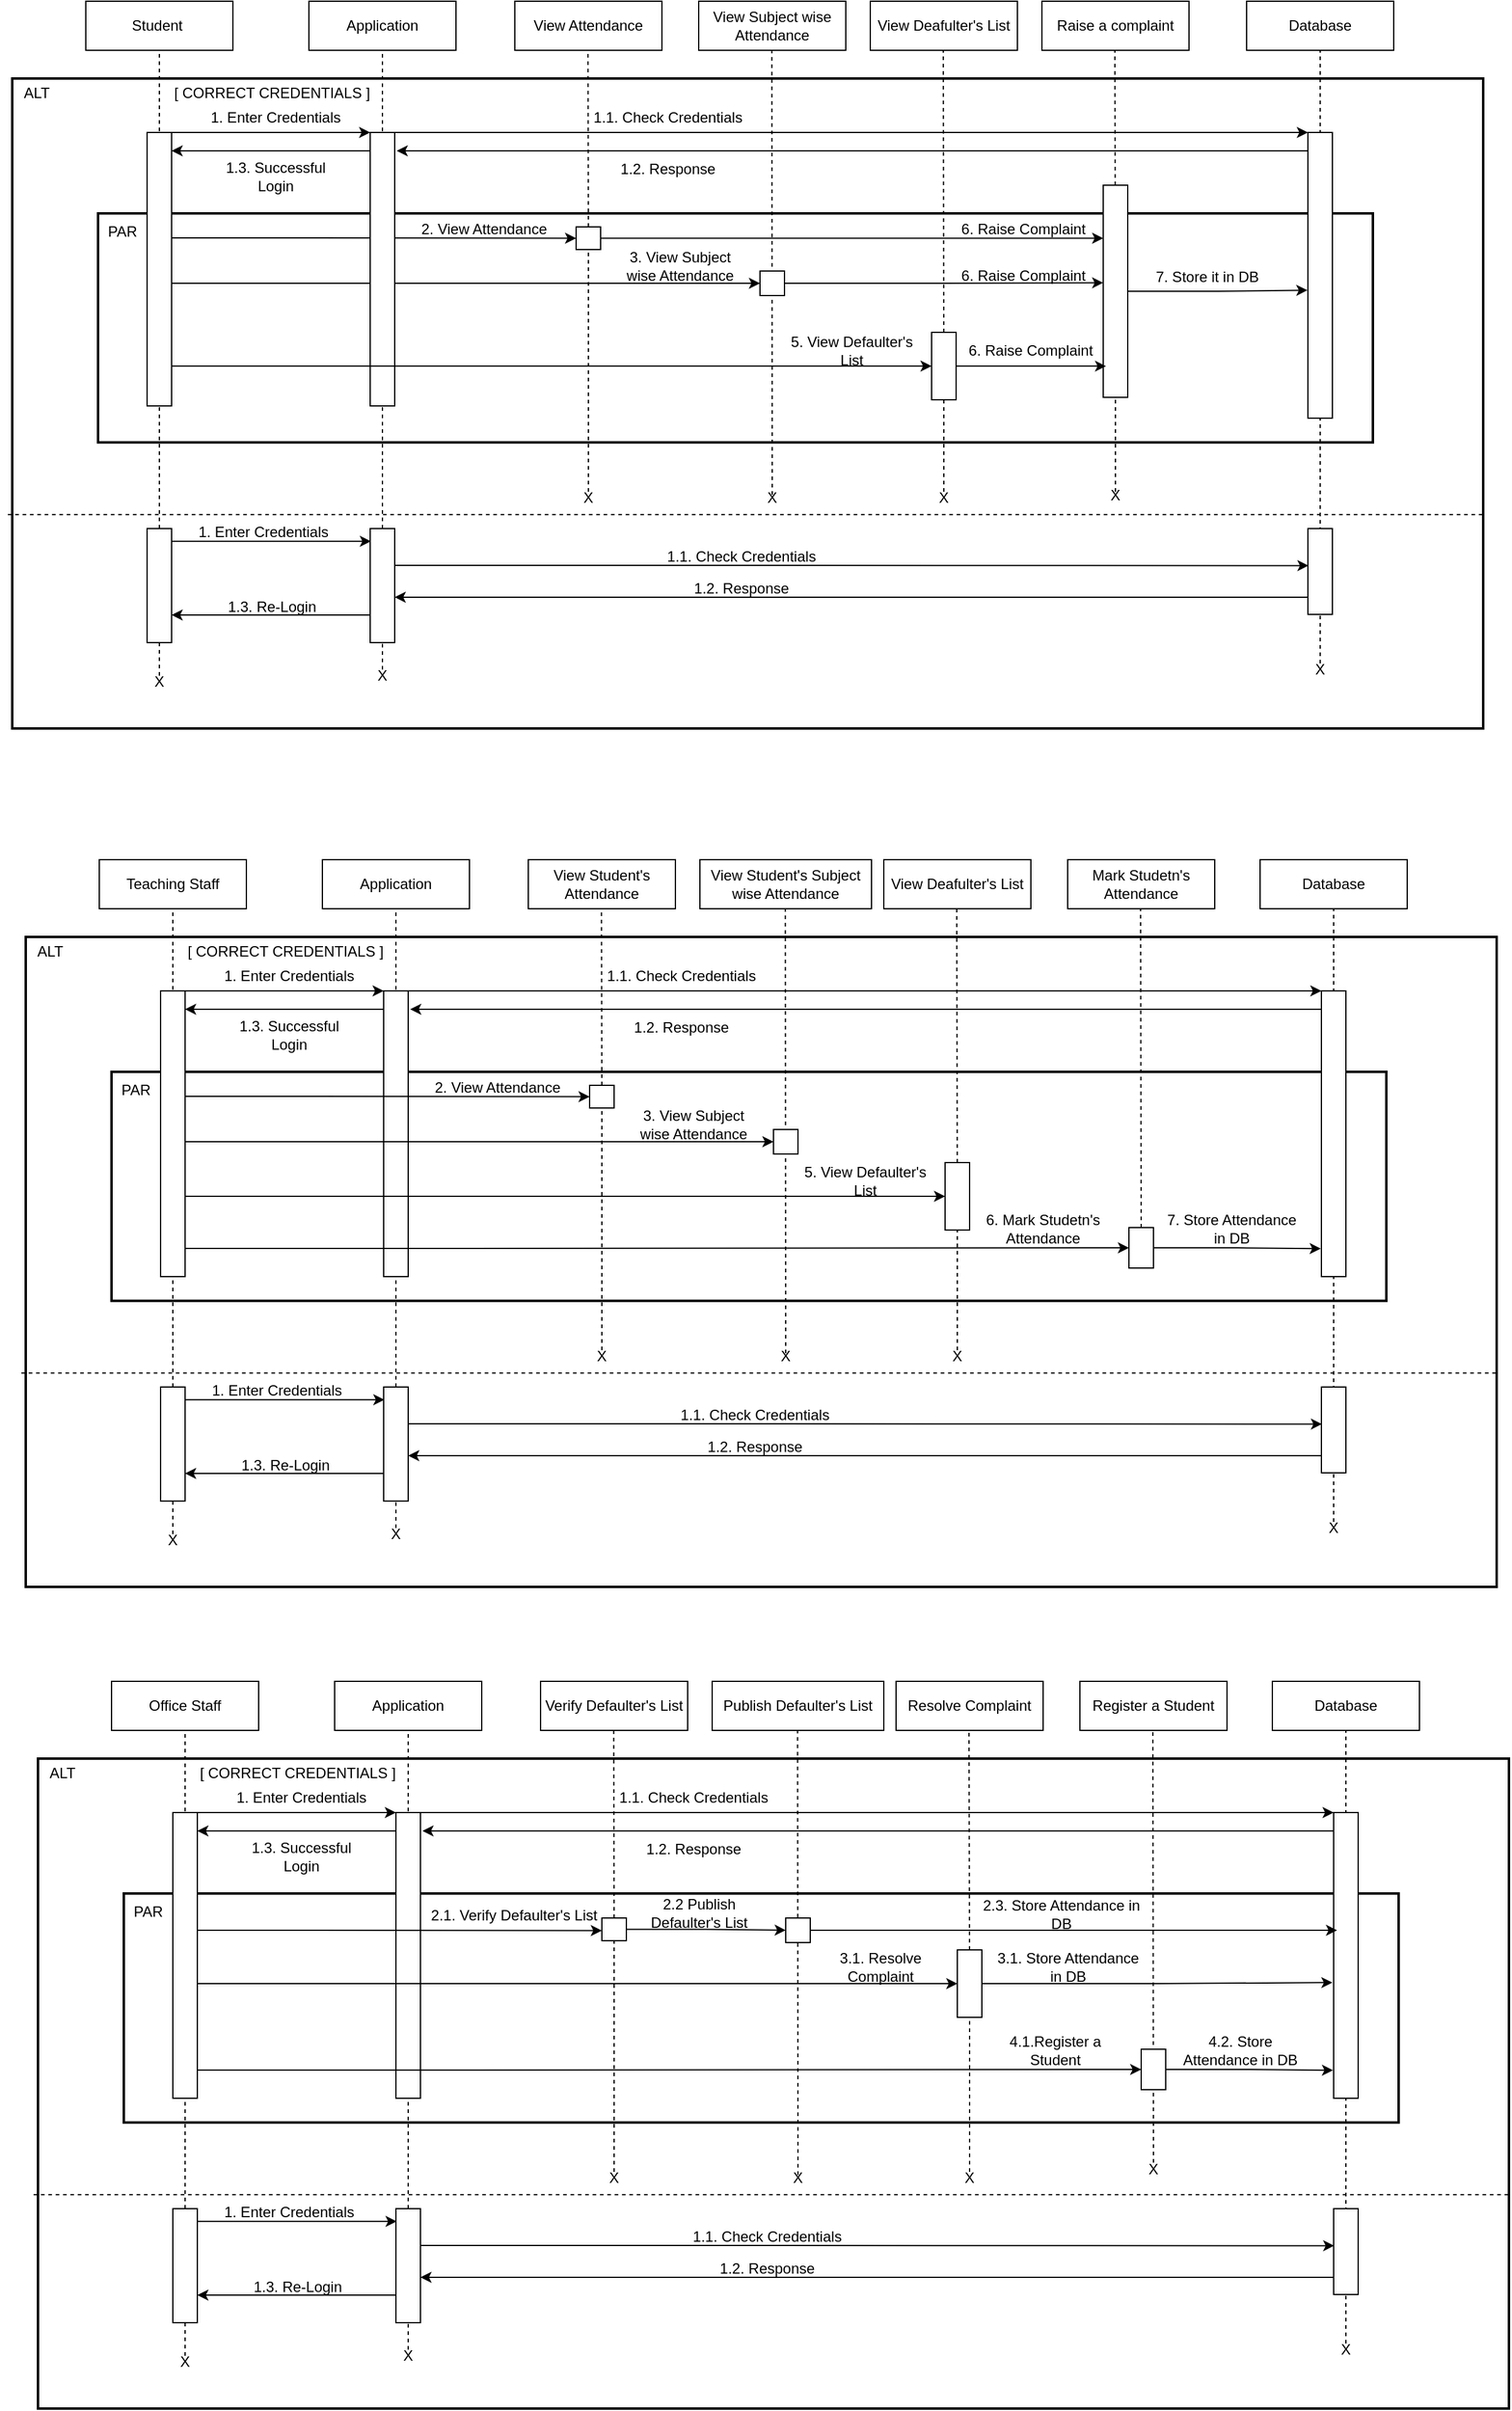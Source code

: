 <mxfile version="25.0.2">
  <diagram name="Page-1" id="3a5IzrnYuFI93YkWxfg_">
    <mxGraphModel dx="1480" dy="866" grid="1" gridSize="10" guides="1" tooltips="1" connect="1" arrows="1" fold="1" page="1" pageScale="1" pageWidth="850" pageHeight="1100" math="0" shadow="0">
      <root>
        <mxCell id="0" />
        <mxCell id="1" parent="0" />
        <mxCell id="ZCRnJ9vzYanFj2SS8UY6-4" value="" style="rounded=0;whiteSpace=wrap;html=1;strokeWidth=2;" vertex="1" parent="1">
          <mxGeometry x="80" y="253" width="1200" height="530" as="geometry" />
        </mxCell>
        <mxCell id="ZCRnJ9vzYanFj2SS8UY6-32" value="" style="rounded=0;whiteSpace=wrap;html=1;fontStyle=1;strokeWidth=2;" vertex="1" parent="1">
          <mxGeometry x="150" y="363" width="1040" height="186.75" as="geometry" />
        </mxCell>
        <mxCell id="ZCRnJ9vzYanFj2SS8UY6-1" value="Student&amp;nbsp;" style="rounded=0;whiteSpace=wrap;html=1;" vertex="1" parent="1">
          <mxGeometry x="140" y="190" width="120" height="40" as="geometry" />
        </mxCell>
        <mxCell id="ZCRnJ9vzYanFj2SS8UY6-2" value="Application" style="rounded=0;whiteSpace=wrap;html=1;" vertex="1" parent="1">
          <mxGeometry x="322" y="190" width="120" height="40" as="geometry" />
        </mxCell>
        <mxCell id="ZCRnJ9vzYanFj2SS8UY6-3" value="Database" style="rounded=0;whiteSpace=wrap;html=1;" vertex="1" parent="1">
          <mxGeometry x="1087" y="190" width="120" height="40" as="geometry" />
        </mxCell>
        <mxCell id="ZCRnJ9vzYanFj2SS8UY6-6" value="" style="endArrow=none;dashed=1;html=1;rounded=0;entryX=0.5;entryY=1;entryDx=0;entryDy=0;exitX=0.5;exitY=0;exitDx=0;exitDy=0;" edge="1" parent="1" source="ZCRnJ9vzYanFj2SS8UY6-69" target="ZCRnJ9vzYanFj2SS8UY6-1">
          <mxGeometry width="50" height="50" relative="1" as="geometry">
            <mxPoint x="200" y="590" as="sourcePoint" />
            <mxPoint x="190" y="310" as="targetPoint" />
          </mxGeometry>
        </mxCell>
        <mxCell id="ZCRnJ9vzYanFj2SS8UY6-46" style="edgeStyle=orthogonalEdgeStyle;rounded=0;orthogonalLoop=1;jettySize=auto;html=1;entryX=0;entryY=0.5;entryDx=0;entryDy=0;" edge="1" parent="1" source="ZCRnJ9vzYanFj2SS8UY6-7" target="ZCRnJ9vzYanFj2SS8UY6-33">
          <mxGeometry relative="1" as="geometry">
            <Array as="points">
              <mxPoint x="290" y="383" />
              <mxPoint x="290" y="383" />
            </Array>
          </mxGeometry>
        </mxCell>
        <mxCell id="ZCRnJ9vzYanFj2SS8UY6-47" style="edgeStyle=orthogonalEdgeStyle;rounded=0;orthogonalLoop=1;jettySize=auto;html=1;entryX=0;entryY=0.5;entryDx=0;entryDy=0;" edge="1" parent="1" source="ZCRnJ9vzYanFj2SS8UY6-7" target="ZCRnJ9vzYanFj2SS8UY6-35">
          <mxGeometry relative="1" as="geometry">
            <Array as="points">
              <mxPoint x="330" y="420" />
              <mxPoint x="330" y="420" />
            </Array>
          </mxGeometry>
        </mxCell>
        <mxCell id="ZCRnJ9vzYanFj2SS8UY6-8" value="" style="endArrow=none;dashed=1;html=1;rounded=0;entryX=0.5;entryY=1;entryDx=0;entryDy=0;exitX=0.5;exitY=0;exitDx=0;exitDy=0;" edge="1" parent="1" source="ZCRnJ9vzYanFj2SS8UY6-72">
          <mxGeometry width="50" height="50" relative="1" as="geometry">
            <mxPoint x="382" y="590" as="sourcePoint" />
            <mxPoint x="382" y="230" as="targetPoint" />
          </mxGeometry>
        </mxCell>
        <mxCell id="ZCRnJ9vzYanFj2SS8UY6-10" value="" style="endArrow=classic;html=1;rounded=0;exitX=1;exitY=0;exitDx=0;exitDy=0;entryX=0;entryY=0;entryDx=0;entryDy=0;" edge="1" parent="1" source="ZCRnJ9vzYanFj2SS8UY6-7" target="ZCRnJ9vzYanFj2SS8UY6-9">
          <mxGeometry width="50" height="50" relative="1" as="geometry">
            <mxPoint x="420" y="450" as="sourcePoint" />
            <mxPoint x="470" y="400" as="targetPoint" />
          </mxGeometry>
        </mxCell>
        <mxCell id="ZCRnJ9vzYanFj2SS8UY6-11" value="" style="endArrow=none;dashed=1;html=1;rounded=0;entryX=0.5;entryY=1;entryDx=0;entryDy=0;exitX=0.5;exitY=0;exitDx=0;exitDy=0;" edge="1" parent="1" source="ZCRnJ9vzYanFj2SS8UY6-71">
          <mxGeometry width="50" height="50" relative="1" as="geometry">
            <mxPoint x="1147" y="640" as="sourcePoint" />
            <mxPoint x="1147" y="230" as="targetPoint" />
          </mxGeometry>
        </mxCell>
        <mxCell id="ZCRnJ9vzYanFj2SS8UY6-12" value="" style="rounded=0;whiteSpace=wrap;html=1;" vertex="1" parent="1">
          <mxGeometry x="1137" y="297" width="20" height="233" as="geometry" />
        </mxCell>
        <mxCell id="ZCRnJ9vzYanFj2SS8UY6-13" value="1. Enter Credentials" style="text;html=1;align=center;verticalAlign=middle;whiteSpace=wrap;rounded=0;" vertex="1" parent="1">
          <mxGeometry x="240" y="270" width="110" height="30" as="geometry" />
        </mxCell>
        <mxCell id="ZCRnJ9vzYanFj2SS8UY6-14" value="" style="endArrow=classic;html=1;rounded=0;entryX=0;entryY=0;entryDx=0;entryDy=0;exitX=1;exitY=0;exitDx=0;exitDy=0;" edge="1" parent="1" source="ZCRnJ9vzYanFj2SS8UY6-9" target="ZCRnJ9vzYanFj2SS8UY6-12">
          <mxGeometry width="50" height="50" relative="1" as="geometry">
            <mxPoint x="520" y="300" as="sourcePoint" />
            <mxPoint x="720" y="300" as="targetPoint" />
          </mxGeometry>
        </mxCell>
        <mxCell id="ZCRnJ9vzYanFj2SS8UY6-16" value="1.1. Check Credentials" style="text;html=1;align=center;verticalAlign=middle;whiteSpace=wrap;rounded=0;" vertex="1" parent="1">
          <mxGeometry x="550" y="270" width="130" height="30" as="geometry" />
        </mxCell>
        <mxCell id="ZCRnJ9vzYanFj2SS8UY6-19" value="1.2. Response" style="text;html=1;align=center;verticalAlign=middle;whiteSpace=wrap;rounded=0;" vertex="1" parent="1">
          <mxGeometry x="550" y="312" width="130" height="30" as="geometry" />
        </mxCell>
        <mxCell id="ZCRnJ9vzYanFj2SS8UY6-20" value="ALT" style="text;html=1;align=center;verticalAlign=middle;whiteSpace=wrap;rounded=0;" vertex="1" parent="1">
          <mxGeometry x="70" y="250" width="60" height="30" as="geometry" />
        </mxCell>
        <mxCell id="ZCRnJ9vzYanFj2SS8UY6-21" value="[ CORRECT CREDENTIALS ]" style="text;html=1;align=center;verticalAlign=middle;whiteSpace=wrap;rounded=0;" vertex="1" parent="1">
          <mxGeometry x="207" y="250" width="170" height="30" as="geometry" />
        </mxCell>
        <mxCell id="ZCRnJ9vzYanFj2SS8UY6-22" value="View Attendance" style="rounded=0;whiteSpace=wrap;html=1;" vertex="1" parent="1">
          <mxGeometry x="490" y="190" width="120" height="40" as="geometry" />
        </mxCell>
        <mxCell id="ZCRnJ9vzYanFj2SS8UY6-23" value="View Subject wise Attendance" style="rounded=0;whiteSpace=wrap;html=1;" vertex="1" parent="1">
          <mxGeometry x="640" y="190" width="120" height="40" as="geometry" />
        </mxCell>
        <mxCell id="ZCRnJ9vzYanFj2SS8UY6-24" value="View Deafulter&#39;s List" style="rounded=0;whiteSpace=wrap;html=1;" vertex="1" parent="1">
          <mxGeometry x="780" y="190" width="120" height="40" as="geometry" />
        </mxCell>
        <mxCell id="ZCRnJ9vzYanFj2SS8UY6-25" value="Raise a complaint" style="rounded=0;whiteSpace=wrap;html=1;" vertex="1" parent="1">
          <mxGeometry x="920" y="190" width="120" height="40" as="geometry" />
        </mxCell>
        <mxCell id="ZCRnJ9vzYanFj2SS8UY6-27" value="1.3. Successful Login" style="text;html=1;align=center;verticalAlign=middle;whiteSpace=wrap;rounded=0;" vertex="1" parent="1">
          <mxGeometry x="240" y="318" width="110" height="30" as="geometry" />
        </mxCell>
        <mxCell id="ZCRnJ9vzYanFj2SS8UY6-29" value="" style="endArrow=none;dashed=1;html=1;rounded=0;entryX=0.5;entryY=1;entryDx=0;entryDy=0;exitX=0.5;exitY=0;exitDx=0;exitDy=0;" edge="1" parent="1" source="ZCRnJ9vzYanFj2SS8UY6-61">
          <mxGeometry width="50" height="50" relative="1" as="geometry">
            <mxPoint x="700" y="580" as="sourcePoint" />
            <mxPoint x="699.68" y="230" as="targetPoint" />
          </mxGeometry>
        </mxCell>
        <mxCell id="ZCRnJ9vzYanFj2SS8UY6-30" value="" style="endArrow=none;dashed=1;html=1;rounded=0;entryX=0.5;entryY=1;entryDx=0;entryDy=0;" edge="1" parent="1" source="ZCRnJ9vzYanFj2SS8UY6-36">
          <mxGeometry width="50" height="50" relative="1" as="geometry">
            <mxPoint x="839.52" y="640" as="sourcePoint" />
            <mxPoint x="839.52" y="230" as="targetPoint" />
          </mxGeometry>
        </mxCell>
        <mxCell id="ZCRnJ9vzYanFj2SS8UY6-31" value="" style="endArrow=none;dashed=1;html=1;rounded=0;entryX=0.5;entryY=1;entryDx=0;entryDy=0;" edge="1" parent="1" source="ZCRnJ9vzYanFj2SS8UY6-38">
          <mxGeometry width="50" height="50" relative="1" as="geometry">
            <mxPoint x="979.52" y="640" as="sourcePoint" />
            <mxPoint x="979.52" y="230" as="targetPoint" />
          </mxGeometry>
        </mxCell>
        <mxCell id="ZCRnJ9vzYanFj2SS8UY6-34" value="" style="endArrow=none;dashed=1;html=1;rounded=0;entryX=0.5;entryY=1;entryDx=0;entryDy=0;exitX=0.5;exitY=0;exitDx=0;exitDy=0;" edge="1" parent="1" source="ZCRnJ9vzYanFj2SS8UY6-60" target="ZCRnJ9vzYanFj2SS8UY6-33">
          <mxGeometry width="50" height="50" relative="1" as="geometry">
            <mxPoint x="550" y="570" as="sourcePoint" />
            <mxPoint x="549.68" y="230" as="targetPoint" />
            <Array as="points">
              <mxPoint x="550" y="500" />
            </Array>
          </mxGeometry>
        </mxCell>
        <mxCell id="ZCRnJ9vzYanFj2SS8UY6-42" style="edgeStyle=orthogonalEdgeStyle;rounded=0;orthogonalLoop=1;jettySize=auto;html=1;entryX=0;entryY=0.25;entryDx=0;entryDy=0;" edge="1" parent="1" source="ZCRnJ9vzYanFj2SS8UY6-33" target="ZCRnJ9vzYanFj2SS8UY6-38">
          <mxGeometry relative="1" as="geometry" />
        </mxCell>
        <mxCell id="ZCRnJ9vzYanFj2SS8UY6-33" value="" style="rounded=0;whiteSpace=wrap;html=1;" vertex="1" parent="1">
          <mxGeometry x="540" y="374" width="20" height="18.5" as="geometry" />
        </mxCell>
        <mxCell id="ZCRnJ9vzYanFj2SS8UY6-35" value="" style="rounded=0;whiteSpace=wrap;html=1;" vertex="1" parent="1">
          <mxGeometry x="690" y="410" width="20" height="20" as="geometry" />
        </mxCell>
        <mxCell id="ZCRnJ9vzYanFj2SS8UY6-37" value="" style="endArrow=none;dashed=1;html=1;rounded=0;entryX=0.5;entryY=1;entryDx=0;entryDy=0;" edge="1" parent="1" source="ZCRnJ9vzYanFj2SS8UY6-62" target="ZCRnJ9vzYanFj2SS8UY6-36">
          <mxGeometry width="50" height="50" relative="1" as="geometry">
            <mxPoint x="840" y="580" as="sourcePoint" />
            <mxPoint x="839.52" y="230" as="targetPoint" />
          </mxGeometry>
        </mxCell>
        <mxCell id="ZCRnJ9vzYanFj2SS8UY6-36" value="" style="rounded=0;whiteSpace=wrap;html=1;" vertex="1" parent="1">
          <mxGeometry x="830" y="460" width="20" height="55" as="geometry" />
        </mxCell>
        <mxCell id="ZCRnJ9vzYanFj2SS8UY6-39" value="" style="endArrow=none;dashed=1;html=1;rounded=0;entryX=0.5;entryY=1;entryDx=0;entryDy=0;exitX=0.5;exitY=0;exitDx=0;exitDy=0;" edge="1" parent="1" source="ZCRnJ9vzYanFj2SS8UY6-64" target="ZCRnJ9vzYanFj2SS8UY6-38">
          <mxGeometry width="50" height="50" relative="1" as="geometry">
            <mxPoint x="980" y="580" as="sourcePoint" />
            <mxPoint x="979.52" y="230" as="targetPoint" />
          </mxGeometry>
        </mxCell>
        <mxCell id="ZCRnJ9vzYanFj2SS8UY6-38" value="" style="rounded=0;whiteSpace=wrap;html=1;" vertex="1" parent="1">
          <mxGeometry x="970" y="340" width="20" height="173" as="geometry" />
        </mxCell>
        <mxCell id="ZCRnJ9vzYanFj2SS8UY6-43" style="edgeStyle=orthogonalEdgeStyle;rounded=0;orthogonalLoop=1;jettySize=auto;html=1;entryX=0;entryY=0.46;entryDx=0;entryDy=0;entryPerimeter=0;" edge="1" parent="1" source="ZCRnJ9vzYanFj2SS8UY6-35" target="ZCRnJ9vzYanFj2SS8UY6-38">
          <mxGeometry relative="1" as="geometry" />
        </mxCell>
        <mxCell id="ZCRnJ9vzYanFj2SS8UY6-44" style="edgeStyle=orthogonalEdgeStyle;rounded=0;orthogonalLoop=1;jettySize=auto;html=1;entryX=0.117;entryY=0.853;entryDx=0;entryDy=0;entryPerimeter=0;" edge="1" parent="1" source="ZCRnJ9vzYanFj2SS8UY6-36" target="ZCRnJ9vzYanFj2SS8UY6-38">
          <mxGeometry relative="1" as="geometry" />
        </mxCell>
        <mxCell id="ZCRnJ9vzYanFj2SS8UY6-48" style="edgeStyle=orthogonalEdgeStyle;rounded=0;orthogonalLoop=1;jettySize=auto;html=1;entryX=1.082;entryY=0.094;entryDx=0;entryDy=0;entryPerimeter=0;" edge="1" parent="1">
          <mxGeometry relative="1" as="geometry">
            <mxPoint x="1137" y="314.04" as="sourcePoint" />
            <mxPoint x="393.64" y="312.002" as="targetPoint" />
            <Array as="points">
              <mxPoint x="1137" y="312" />
            </Array>
          </mxGeometry>
        </mxCell>
        <mxCell id="ZCRnJ9vzYanFj2SS8UY6-49" style="edgeStyle=orthogonalEdgeStyle;rounded=0;orthogonalLoop=1;jettySize=auto;html=1;entryX=-0.022;entryY=0.552;entryDx=0;entryDy=0;entryPerimeter=0;" edge="1" parent="1" source="ZCRnJ9vzYanFj2SS8UY6-38" target="ZCRnJ9vzYanFj2SS8UY6-12">
          <mxGeometry relative="1" as="geometry" />
        </mxCell>
        <mxCell id="ZCRnJ9vzYanFj2SS8UY6-9" value="" style="rounded=0;whiteSpace=wrap;html=1;" vertex="1" parent="1">
          <mxGeometry x="372" y="297" width="20" height="223" as="geometry" />
        </mxCell>
        <mxCell id="ZCRnJ9vzYanFj2SS8UY6-54" style="edgeStyle=orthogonalEdgeStyle;rounded=0;orthogonalLoop=1;jettySize=auto;html=1;entryX=0;entryY=0.5;entryDx=0;entryDy=0;" edge="1" parent="1" source="ZCRnJ9vzYanFj2SS8UY6-7" target="ZCRnJ9vzYanFj2SS8UY6-36">
          <mxGeometry relative="1" as="geometry">
            <Array as="points">
              <mxPoint x="520" y="488" />
            </Array>
          </mxGeometry>
        </mxCell>
        <mxCell id="ZCRnJ9vzYanFj2SS8UY6-7" value="" style="rounded=0;whiteSpace=wrap;html=1;" vertex="1" parent="1">
          <mxGeometry x="190" y="297" width="20" height="223" as="geometry" />
        </mxCell>
        <mxCell id="ZCRnJ9vzYanFj2SS8UY6-28" value="" style="endArrow=none;dashed=1;html=1;rounded=0;entryX=0.5;entryY=1;entryDx=0;entryDy=0;" edge="1" parent="1" source="ZCRnJ9vzYanFj2SS8UY6-33">
          <mxGeometry width="50" height="50" relative="1" as="geometry">
            <mxPoint x="549.68" y="640" as="sourcePoint" />
            <mxPoint x="549.68" y="230" as="targetPoint" />
          </mxGeometry>
        </mxCell>
        <mxCell id="ZCRnJ9vzYanFj2SS8UY6-53" value="PAR" style="text;html=1;align=center;verticalAlign=middle;whiteSpace=wrap;rounded=0;" vertex="1" parent="1">
          <mxGeometry x="140" y="363" width="60" height="30" as="geometry" />
        </mxCell>
        <mxCell id="ZCRnJ9vzYanFj2SS8UY6-55" style="edgeStyle=orthogonalEdgeStyle;rounded=0;orthogonalLoop=1;jettySize=auto;html=1;entryX=1;entryY=0.148;entryDx=0;entryDy=0;entryPerimeter=0;" edge="1" parent="1">
          <mxGeometry relative="1" as="geometry">
            <mxPoint x="372" y="312.032" as="sourcePoint" />
            <mxPoint x="210" y="312.004" as="targetPoint" />
            <Array as="points">
              <mxPoint x="330" y="312" />
              <mxPoint x="330" y="312" />
            </Array>
          </mxGeometry>
        </mxCell>
        <mxCell id="ZCRnJ9vzYanFj2SS8UY6-60" value="X" style="text;html=1;align=center;verticalAlign=middle;whiteSpace=wrap;rounded=0;" vertex="1" parent="1">
          <mxGeometry x="540" y="590" width="20" height="10" as="geometry" />
        </mxCell>
        <mxCell id="ZCRnJ9vzYanFj2SS8UY6-61" value="X" style="text;html=1;align=center;verticalAlign=middle;whiteSpace=wrap;rounded=0;" vertex="1" parent="1">
          <mxGeometry x="690" y="592.5" width="20" height="5" as="geometry" />
        </mxCell>
        <mxCell id="ZCRnJ9vzYanFj2SS8UY6-62" value="X" style="text;html=1;align=center;verticalAlign=middle;whiteSpace=wrap;rounded=0;" vertex="1" parent="1">
          <mxGeometry x="830" y="590" width="20" height="10" as="geometry" />
        </mxCell>
        <mxCell id="ZCRnJ9vzYanFj2SS8UY6-64" value="X" style="text;html=1;align=center;verticalAlign=middle;whiteSpace=wrap;rounded=0;" vertex="1" parent="1">
          <mxGeometry x="970" y="590" width="20" height="5" as="geometry" />
        </mxCell>
        <mxCell id="ZCRnJ9vzYanFj2SS8UY6-65" value="" style="endArrow=none;dashed=1;html=1;rounded=0;exitX=-0.003;exitY=0.671;exitDx=0;exitDy=0;exitPerimeter=0;entryX=1;entryY=0.671;entryDx=0;entryDy=0;entryPerimeter=0;" edge="1" parent="1" source="ZCRnJ9vzYanFj2SS8UY6-4" target="ZCRnJ9vzYanFj2SS8UY6-4">
          <mxGeometry width="50" height="50" relative="1" as="geometry">
            <mxPoint x="500" y="550" as="sourcePoint" />
            <mxPoint x="550" y="500" as="targetPoint" />
          </mxGeometry>
        </mxCell>
        <mxCell id="ZCRnJ9vzYanFj2SS8UY6-77" style="edgeStyle=orthogonalEdgeStyle;rounded=0;orthogonalLoop=1;jettySize=auto;html=1;" edge="1" parent="1">
          <mxGeometry relative="1" as="geometry">
            <mxPoint x="1137" y="676" as="sourcePoint" />
            <mxPoint x="392" y="676" as="targetPoint" />
            <Array as="points">
              <mxPoint x="950" y="676" />
              <mxPoint x="950" y="676" />
            </Array>
          </mxGeometry>
        </mxCell>
        <mxCell id="ZCRnJ9vzYanFj2SS8UY6-66" value="" style="rounded=0;whiteSpace=wrap;html=1;" vertex="1" parent="1">
          <mxGeometry x="1137" y="620" width="20" height="70" as="geometry" />
        </mxCell>
        <mxCell id="ZCRnJ9vzYanFj2SS8UY6-67" value="X" style="text;html=1;align=center;verticalAlign=middle;whiteSpace=wrap;rounded=0;" vertex="1" parent="1">
          <mxGeometry x="372" y="735" width="20" height="10" as="geometry" />
        </mxCell>
        <mxCell id="ZCRnJ9vzYanFj2SS8UY6-68" value="X" style="text;html=1;align=center;verticalAlign=middle;whiteSpace=wrap;rounded=0;" vertex="1" parent="1">
          <mxGeometry x="190" y="740" width="20" height="10" as="geometry" />
        </mxCell>
        <mxCell id="ZCRnJ9vzYanFj2SS8UY6-70" value="" style="endArrow=none;dashed=1;html=1;rounded=0;entryX=0.5;entryY=1;entryDx=0;entryDy=0;exitX=0.5;exitY=0;exitDx=0;exitDy=0;" edge="1" parent="1" source="ZCRnJ9vzYanFj2SS8UY6-68" target="ZCRnJ9vzYanFj2SS8UY6-69">
          <mxGeometry width="50" height="50" relative="1" as="geometry">
            <mxPoint x="200" y="740" as="sourcePoint" />
            <mxPoint x="200" y="230" as="targetPoint" />
          </mxGeometry>
        </mxCell>
        <mxCell id="ZCRnJ9vzYanFj2SS8UY6-69" value="" style="rounded=0;whiteSpace=wrap;html=1;" vertex="1" parent="1">
          <mxGeometry x="190" y="620" width="20" height="93" as="geometry" />
        </mxCell>
        <mxCell id="ZCRnJ9vzYanFj2SS8UY6-71" value="X" style="text;html=1;align=center;verticalAlign=middle;whiteSpace=wrap;rounded=0;" vertex="1" parent="1">
          <mxGeometry x="1137" y="730" width="20" height="10" as="geometry" />
        </mxCell>
        <mxCell id="ZCRnJ9vzYanFj2SS8UY6-73" value="" style="endArrow=none;dashed=1;html=1;rounded=0;entryX=0.5;entryY=1;entryDx=0;entryDy=0;exitX=0.5;exitY=0;exitDx=0;exitDy=0;" edge="1" parent="1" source="ZCRnJ9vzYanFj2SS8UY6-67" target="ZCRnJ9vzYanFj2SS8UY6-72">
          <mxGeometry width="50" height="50" relative="1" as="geometry">
            <mxPoint x="382" y="735" as="sourcePoint" />
            <mxPoint x="382" y="230" as="targetPoint" />
          </mxGeometry>
        </mxCell>
        <mxCell id="ZCRnJ9vzYanFj2SS8UY6-76" style="edgeStyle=orthogonalEdgeStyle;rounded=0;orthogonalLoop=1;jettySize=auto;html=1;entryX=0.024;entryY=0.432;entryDx=0;entryDy=0;entryPerimeter=0;" edge="1" parent="1" source="ZCRnJ9vzYanFj2SS8UY6-72" target="ZCRnJ9vzYanFj2SS8UY6-66">
          <mxGeometry relative="1" as="geometry">
            <Array as="points">
              <mxPoint x="570" y="650" />
              <mxPoint x="570" y="650" />
            </Array>
          </mxGeometry>
        </mxCell>
        <mxCell id="ZCRnJ9vzYanFj2SS8UY6-78" style="edgeStyle=orthogonalEdgeStyle;rounded=0;orthogonalLoop=1;jettySize=auto;html=1;" edge="1" parent="1">
          <mxGeometry relative="1" as="geometry">
            <mxPoint x="372" y="690.5" as="sourcePoint" />
            <mxPoint x="210" y="690.5" as="targetPoint" />
          </mxGeometry>
        </mxCell>
        <mxCell id="ZCRnJ9vzYanFj2SS8UY6-72" value="" style="rounded=0;whiteSpace=wrap;html=1;" vertex="1" parent="1">
          <mxGeometry x="372" y="620" width="20" height="93" as="geometry" />
        </mxCell>
        <mxCell id="ZCRnJ9vzYanFj2SS8UY6-75" style="edgeStyle=orthogonalEdgeStyle;rounded=0;orthogonalLoop=1;jettySize=auto;html=1;entryX=0.029;entryY=0.112;entryDx=0;entryDy=0;entryPerimeter=0;" edge="1" parent="1" source="ZCRnJ9vzYanFj2SS8UY6-69" target="ZCRnJ9vzYanFj2SS8UY6-72">
          <mxGeometry relative="1" as="geometry">
            <Array as="points">
              <mxPoint x="291" y="630" />
            </Array>
          </mxGeometry>
        </mxCell>
        <mxCell id="ZCRnJ9vzYanFj2SS8UY6-80" value="1. Enter Credentials" style="text;html=1;align=center;verticalAlign=middle;whiteSpace=wrap;rounded=0;" vertex="1" parent="1">
          <mxGeometry x="230" y="608" width="110" height="30" as="geometry" />
        </mxCell>
        <mxCell id="ZCRnJ9vzYanFj2SS8UY6-81" value="1.1. Check Credentials" style="text;html=1;align=center;verticalAlign=middle;whiteSpace=wrap;rounded=0;" vertex="1" parent="1">
          <mxGeometry x="610" y="628" width="130" height="30" as="geometry" />
        </mxCell>
        <mxCell id="ZCRnJ9vzYanFj2SS8UY6-83" value="1.2. Response" style="text;html=1;align=center;verticalAlign=middle;whiteSpace=wrap;rounded=0;" vertex="1" parent="1">
          <mxGeometry x="610" y="654" width="130" height="30" as="geometry" />
        </mxCell>
        <mxCell id="ZCRnJ9vzYanFj2SS8UY6-84" value="1.3. Re-Login" style="text;html=1;align=center;verticalAlign=middle;whiteSpace=wrap;rounded=0;" vertex="1" parent="1">
          <mxGeometry x="237" y="669" width="110" height="30" as="geometry" />
        </mxCell>
        <mxCell id="ZCRnJ9vzYanFj2SS8UY6-85" value="2. View Attendance" style="text;html=1;align=center;verticalAlign=middle;whiteSpace=wrap;rounded=0;" vertex="1" parent="1">
          <mxGeometry x="410" y="360.5" width="110" height="30" as="geometry" />
        </mxCell>
        <mxCell id="ZCRnJ9vzYanFj2SS8UY6-86" value="3. View Subj&lt;span style=&quot;color: rgba(0, 0, 0, 0); font-family: monospace; font-size: 0px; text-align: start; text-wrap: nowrap;&quot;&gt;%3CmxGraphModel%3E%3Croot%3E%3CmxCell%20id%3D%220%22%2F%3E%3CmxCell%20id%3D%221%22%20parent%3D%220%22%2F%3E%3CmxCell%20id%3D%222%22%20value%3D%222.%20View%20Attendance%22%20style%3D%22text%3Bhtml%3D1%3Balign%3Dcenter%3BverticalAlign%3Dmiddle%3BwhiteSpace%3Dwrap%3Brounded%3D0%3B%22%20vertex%3D%221%22%20parent%3D%221%22%3E%3CmxGeometry%20x%3D%22240%22%20y%3D%22362.5%22%20width%3D%22110%22%20height%3D%2230%22%20as%3D%22geometry%22%2F%3E%3C%2FmxCell%3E%3C%2Froot%3E%3C%2FmxGraphModel%3E&lt;/span&gt;&lt;span style=&quot;color: rgba(0, 0, 0, 0); font-family: monospace; font-size: 0px; text-align: start; text-wrap: nowrap;&quot;&gt;%3CmxGraphModel%3E%3Croot%3E%3CmxCell%20id%3D%220%22%2F%3E%3CmxCell%20id%3D%221%22%20parent%3D%220%22%2F%3E%3CmxCell%20id%3D%222%22%20value%3D%222.%20View%20Attendance%22%20style%3D%22text%3Bhtml%3D1%3Balign%3Dcenter%3BverticalAlign%3Dmiddle%3BwhiteSpace%3Dwrap%3Brounded%3D0%3B%22%20vertex%3D%221%22%20parent%3D%221%22%3E%3CmxGeometry%20x%3D%22240%22%20y%3D%22362.5%22%20width%3D%22110%22%20height%3D%2230%22%20as%3D%22geometry%22%2F%3E%3C%2FmxCell%3E%3C%2Froot%3E%3C%2FmxGraphModel%3E&lt;/span&gt;&lt;span style=&quot;color: rgba(0, 0, 0, 0); font-family: monospace; font-size: 0px; text-align: start; text-wrap: nowrap;&quot;&gt;%3CmxGraphModel%3E%3Croot%3E%3CmxCell%20id%3D%220%22%2F%3E%3CmxCell%20id%3D%221%22%20parent%3D%220%22%2F%3E%3CmxCell%20id%3D%222%22%20value%3D%222.%20View%20Attendance%22%20style%3D%22text%3Bhtml%3D1%3Balign%3Dcenter%3BverticalAlign%3Dmiddle%3BwhiteSpace%3Dwrap%3Brounded%3D0%3B%22%20vertex%3D%221%22%20parent%3D%221%22%3E%3CmxGeometry%20x%3D%22240%22%20y%3D%22362.5%22%20width%3D%22110%22%20height%3D%2230%22%20as%3D%22geometry%22%2F%3E%3C%2FmxCell%3E%3C%2Froot%3E%3C%2FmxGraphModel%3E&lt;/span&gt;ect wise Attendance" style="text;html=1;align=center;verticalAlign=middle;whiteSpace=wrap;rounded=0;" vertex="1" parent="1">
          <mxGeometry x="570" y="390.5" width="110" height="30" as="geometry" />
        </mxCell>
        <mxCell id="ZCRnJ9vzYanFj2SS8UY6-87" value="5. View Defaulter&#39;s List&lt;span style=&quot;color: rgba(0, 0, 0, 0); font-family: monospace; font-size: 0px; text-align: start; text-wrap: nowrap;&quot;&gt;%3CmxGraphModel%3E%3Croot%3E%3CmxCell%20id%3D%220%22%2F%3E%3CmxCell%20id%3D%221%22%20parent%3D%220%22%2F%3E%3CmxCell%20id%3D%222%22%20value%3D%222.%20View%20Attendance%22%20style%3D%22text%3Bhtml%3D1%3Balign%3Dcenter%3BverticalAlign%3Dmiddle%3BwhiteSpace%3Dwrap%3Brounded%3D0%3B%22%20vertex%3D%221%22%20parent%3D%221%22%3E%3CmxGeometry%20x%3D%22240%22%20y%3D%22362.5%22%20width%3D%22110%22%20height%3D%2230%22%20as%3D%22geometry%22%2F%3E%3C%2FmxCell%3E%3C%2Froot%3E%3C%2FmxGraphModel%3E&lt;/span&gt;&lt;span style=&quot;color: rgba(0, 0, 0, 0); font-family: monospace; font-size: 0px; text-align: start; text-wrap: nowrap;&quot;&gt;%3CmxGraphModel%3E%3Croot%3E%3CmxCell%20id%3D%220%22%2F%3E%3CmxCell%20id%3D%221%22%20parent%3D%220%22%2F%3E%3CmxCell%20id%3D%222%22%20value%3D%222.%20View%20Attendance%22%20style%3D%22text%3Bhtml%3D1%3Balign%3Dcenter%3BverticalAlign%3Dmiddle%3BwhiteSpace%3Dwrap%3Brounded%3D0%3B%22%20vertex%3D%221%22%20parent%3D%221%22%3E%3CmxGeometry%20x%3D%22240%22%20y%3D%22362.5%22%20width%3D%22110%22%20height%3D%2230%22%20as%3D%22geometry%22%2F%3E%3C%2FmxCell%3E%3C%2Froot%3E%3C%2FmxGraphModel%3E&lt;/span&gt;&lt;span style=&quot;color: rgba(0, 0, 0, 0); font-family: monospace; font-size: 0px; text-align: start; text-wrap: nowrap;&quot;&gt;%3CmxGraphModel%3E%3Croot%3E%3CmxCell%20id%3D%220%22%2F%3E%3CmxCell%20id%3D%221%22%20parent%3D%220%22%2F%3E%3CmxCell%20id%3D%222%22%20value%3D%222.%20View%20Attendance%22%20style%3D%22text%3Bhtml%3D1%3Balign%3Dcenter%3BverticalAlign%3Dmiddle%3BwhiteSpace%3Dwrap%3Brounded%3D0%3B%22%20vertex%3D%221%22%20parent%3D%221%22%3E%3CmxGeometry%20x%3D%22240%22%20y%3D%22362.5%22%20width%3D%22110%22%20height%3D%2230%22%20as%3D%22geometry%22%2F%3E%3C%2FmxCell%3E%3C%2Froot%3E%3C%&lt;/span&gt;" style="text;html=1;align=center;verticalAlign=middle;whiteSpace=wrap;rounded=0;" vertex="1" parent="1">
          <mxGeometry x="710" y="460" width="110" height="30" as="geometry" />
        </mxCell>
        <mxCell id="ZCRnJ9vzYanFj2SS8UY6-88" value="6. Raise Complaint" style="text;html=1;align=center;verticalAlign=middle;whiteSpace=wrap;rounded=0;" vertex="1" parent="1">
          <mxGeometry x="856" y="460" width="110" height="30" as="geometry" />
        </mxCell>
        <mxCell id="ZCRnJ9vzYanFj2SS8UY6-89" value="6. Raise Complaint" style="text;html=1;align=center;verticalAlign=middle;whiteSpace=wrap;rounded=0;" vertex="1" parent="1">
          <mxGeometry x="850" y="360.5" width="110" height="30" as="geometry" />
        </mxCell>
        <mxCell id="ZCRnJ9vzYanFj2SS8UY6-90" value="6. Raise Complaint" style="text;html=1;align=center;verticalAlign=middle;whiteSpace=wrap;rounded=0;" vertex="1" parent="1">
          <mxGeometry x="850" y="399" width="110" height="30" as="geometry" />
        </mxCell>
        <mxCell id="ZCRnJ9vzYanFj2SS8UY6-91" value="7. Store it in DB" style="text;html=1;align=center;verticalAlign=middle;whiteSpace=wrap;rounded=0;" vertex="1" parent="1">
          <mxGeometry x="1000" y="400" width="110" height="30" as="geometry" />
        </mxCell>
        <mxCell id="ZCRnJ9vzYanFj2SS8UY6-92" value="" style="rounded=0;whiteSpace=wrap;html=1;strokeWidth=2;" vertex="1" parent="1">
          <mxGeometry x="91" y="953" width="1200" height="530" as="geometry" />
        </mxCell>
        <mxCell id="ZCRnJ9vzYanFj2SS8UY6-93" value="" style="rounded=0;whiteSpace=wrap;html=1;fontStyle=1;strokeWidth=2;" vertex="1" parent="1">
          <mxGeometry x="161" y="1063" width="1040" height="186.75" as="geometry" />
        </mxCell>
        <mxCell id="ZCRnJ9vzYanFj2SS8UY6-94" value="Teaching Staff" style="rounded=0;whiteSpace=wrap;html=1;" vertex="1" parent="1">
          <mxGeometry x="151" y="890" width="120" height="40" as="geometry" />
        </mxCell>
        <mxCell id="ZCRnJ9vzYanFj2SS8UY6-95" value="Application" style="rounded=0;whiteSpace=wrap;html=1;" vertex="1" parent="1">
          <mxGeometry x="333" y="890" width="120" height="40" as="geometry" />
        </mxCell>
        <mxCell id="ZCRnJ9vzYanFj2SS8UY6-96" value="Database" style="rounded=0;whiteSpace=wrap;html=1;" vertex="1" parent="1">
          <mxGeometry x="1098" y="890" width="120" height="40" as="geometry" />
        </mxCell>
        <mxCell id="ZCRnJ9vzYanFj2SS8UY6-97" value="" style="endArrow=none;dashed=1;html=1;rounded=0;entryX=0.5;entryY=1;entryDx=0;entryDy=0;exitX=0.5;exitY=0;exitDx=0;exitDy=0;" edge="1" parent="1" source="ZCRnJ9vzYanFj2SS8UY6-146" target="ZCRnJ9vzYanFj2SS8UY6-94">
          <mxGeometry width="50" height="50" relative="1" as="geometry">
            <mxPoint x="211" y="1290" as="sourcePoint" />
            <mxPoint x="201" y="1010" as="targetPoint" />
          </mxGeometry>
        </mxCell>
        <mxCell id="ZCRnJ9vzYanFj2SS8UY6-100" value="" style="endArrow=none;dashed=1;html=1;rounded=0;entryX=0.5;entryY=1;entryDx=0;entryDy=0;exitX=0.5;exitY=0;exitDx=0;exitDy=0;" edge="1" parent="1" source="ZCRnJ9vzYanFj2SS8UY6-151">
          <mxGeometry width="50" height="50" relative="1" as="geometry">
            <mxPoint x="393" y="1290" as="sourcePoint" />
            <mxPoint x="393" y="930" as="targetPoint" />
          </mxGeometry>
        </mxCell>
        <mxCell id="ZCRnJ9vzYanFj2SS8UY6-101" value="" style="endArrow=classic;html=1;rounded=0;exitX=1;exitY=0;exitDx=0;exitDy=0;entryX=0;entryY=0;entryDx=0;entryDy=0;" edge="1" parent="1" source="ZCRnJ9vzYanFj2SS8UY6-132" target="ZCRnJ9vzYanFj2SS8UY6-130">
          <mxGeometry width="50" height="50" relative="1" as="geometry">
            <mxPoint x="431" y="1150" as="sourcePoint" />
            <mxPoint x="481" y="1100" as="targetPoint" />
          </mxGeometry>
        </mxCell>
        <mxCell id="ZCRnJ9vzYanFj2SS8UY6-102" value="" style="endArrow=none;dashed=1;html=1;rounded=0;entryX=0.5;entryY=1;entryDx=0;entryDy=0;exitX=0.5;exitY=0;exitDx=0;exitDy=0;" edge="1" parent="1" source="ZCRnJ9vzYanFj2SS8UY6-147">
          <mxGeometry width="50" height="50" relative="1" as="geometry">
            <mxPoint x="1158" y="1340" as="sourcePoint" />
            <mxPoint x="1158" y="930" as="targetPoint" />
          </mxGeometry>
        </mxCell>
        <mxCell id="ZCRnJ9vzYanFj2SS8UY6-103" value="" style="rounded=0;whiteSpace=wrap;html=1;" vertex="1" parent="1">
          <mxGeometry x="1148" y="997" width="20" height="233" as="geometry" />
        </mxCell>
        <mxCell id="ZCRnJ9vzYanFj2SS8UY6-104" value="1. Enter Credentials" style="text;html=1;align=center;verticalAlign=middle;whiteSpace=wrap;rounded=0;" vertex="1" parent="1">
          <mxGeometry x="251" y="970" width="110" height="30" as="geometry" />
        </mxCell>
        <mxCell id="ZCRnJ9vzYanFj2SS8UY6-105" value="" style="endArrow=classic;html=1;rounded=0;entryX=0;entryY=0;entryDx=0;entryDy=0;exitX=1;exitY=0;exitDx=0;exitDy=0;" edge="1" parent="1" source="ZCRnJ9vzYanFj2SS8UY6-130" target="ZCRnJ9vzYanFj2SS8UY6-103">
          <mxGeometry width="50" height="50" relative="1" as="geometry">
            <mxPoint x="531" y="1000" as="sourcePoint" />
            <mxPoint x="731" y="1000" as="targetPoint" />
          </mxGeometry>
        </mxCell>
        <mxCell id="ZCRnJ9vzYanFj2SS8UY6-106" value="1.1. Check Credentials" style="text;html=1;align=center;verticalAlign=middle;whiteSpace=wrap;rounded=0;" vertex="1" parent="1">
          <mxGeometry x="561" y="970" width="130" height="30" as="geometry" />
        </mxCell>
        <mxCell id="ZCRnJ9vzYanFj2SS8UY6-107" value="1.2. Response" style="text;html=1;align=center;verticalAlign=middle;whiteSpace=wrap;rounded=0;" vertex="1" parent="1">
          <mxGeometry x="561" y="1012" width="130" height="30" as="geometry" />
        </mxCell>
        <mxCell id="ZCRnJ9vzYanFj2SS8UY6-108" value="ALT" style="text;html=1;align=center;verticalAlign=middle;whiteSpace=wrap;rounded=0;" vertex="1" parent="1">
          <mxGeometry x="81" y="950" width="60" height="30" as="geometry" />
        </mxCell>
        <mxCell id="ZCRnJ9vzYanFj2SS8UY6-109" value="[ CORRECT CREDENTIALS ]" style="text;html=1;align=center;verticalAlign=middle;whiteSpace=wrap;rounded=0;" vertex="1" parent="1">
          <mxGeometry x="218" y="950" width="170" height="30" as="geometry" />
        </mxCell>
        <mxCell id="ZCRnJ9vzYanFj2SS8UY6-110" value="View Student&#39;s Attendance" style="rounded=0;whiteSpace=wrap;html=1;" vertex="1" parent="1">
          <mxGeometry x="501" y="890" width="120" height="40" as="geometry" />
        </mxCell>
        <mxCell id="ZCRnJ9vzYanFj2SS8UY6-111" value="View Student&#39;s Subject wise Attendance" style="rounded=0;whiteSpace=wrap;html=1;" vertex="1" parent="1">
          <mxGeometry x="641" y="890" width="140" height="40" as="geometry" />
        </mxCell>
        <mxCell id="ZCRnJ9vzYanFj2SS8UY6-112" value="View Deafulter&#39;s List" style="rounded=0;whiteSpace=wrap;html=1;" vertex="1" parent="1">
          <mxGeometry x="791" y="890" width="120" height="40" as="geometry" />
        </mxCell>
        <mxCell id="ZCRnJ9vzYanFj2SS8UY6-114" value="1.3. Successful Login" style="text;html=1;align=center;verticalAlign=middle;whiteSpace=wrap;rounded=0;" vertex="1" parent="1">
          <mxGeometry x="251" y="1018" width="110" height="30" as="geometry" />
        </mxCell>
        <mxCell id="ZCRnJ9vzYanFj2SS8UY6-115" value="" style="endArrow=none;dashed=1;html=1;rounded=0;entryX=0.5;entryY=1;entryDx=0;entryDy=0;exitX=0.5;exitY=0;exitDx=0;exitDy=0;" edge="1" parent="1" source="ZCRnJ9vzYanFj2SS8UY6-137">
          <mxGeometry width="50" height="50" relative="1" as="geometry">
            <mxPoint x="711" y="1280" as="sourcePoint" />
            <mxPoint x="710.68" y="930" as="targetPoint" />
          </mxGeometry>
        </mxCell>
        <mxCell id="ZCRnJ9vzYanFj2SS8UY6-116" value="" style="endArrow=none;dashed=1;html=1;rounded=0;entryX=0.5;entryY=1;entryDx=0;entryDy=0;" edge="1" parent="1" source="ZCRnJ9vzYanFj2SS8UY6-123">
          <mxGeometry width="50" height="50" relative="1" as="geometry">
            <mxPoint x="850.52" y="1340" as="sourcePoint" />
            <mxPoint x="850.52" y="930" as="targetPoint" />
          </mxGeometry>
        </mxCell>
        <mxCell id="ZCRnJ9vzYanFj2SS8UY6-118" value="" style="endArrow=none;dashed=1;html=1;rounded=0;entryX=0.5;entryY=1;entryDx=0;entryDy=0;exitX=0.5;exitY=0;exitDx=0;exitDy=0;" edge="1" parent="1" source="ZCRnJ9vzYanFj2SS8UY6-136" target="ZCRnJ9vzYanFj2SS8UY6-120">
          <mxGeometry width="50" height="50" relative="1" as="geometry">
            <mxPoint x="561" y="1270" as="sourcePoint" />
            <mxPoint x="560.68" y="930" as="targetPoint" />
            <Array as="points">
              <mxPoint x="561" y="1200" />
            </Array>
          </mxGeometry>
        </mxCell>
        <mxCell id="ZCRnJ9vzYanFj2SS8UY6-120" value="" style="rounded=0;whiteSpace=wrap;html=1;" vertex="1" parent="1">
          <mxGeometry x="551" y="1074" width="20" height="18.5" as="geometry" />
        </mxCell>
        <mxCell id="ZCRnJ9vzYanFj2SS8UY6-121" value="" style="rounded=0;whiteSpace=wrap;html=1;" vertex="1" parent="1">
          <mxGeometry x="701" y="1110" width="20" height="20" as="geometry" />
        </mxCell>
        <mxCell id="ZCRnJ9vzYanFj2SS8UY6-122" value="" style="endArrow=none;dashed=1;html=1;rounded=0;entryX=0.5;entryY=1;entryDx=0;entryDy=0;" edge="1" parent="1" source="ZCRnJ9vzYanFj2SS8UY6-138" target="ZCRnJ9vzYanFj2SS8UY6-123">
          <mxGeometry width="50" height="50" relative="1" as="geometry">
            <mxPoint x="851" y="1280" as="sourcePoint" />
            <mxPoint x="850.52" y="930" as="targetPoint" />
          </mxGeometry>
        </mxCell>
        <mxCell id="ZCRnJ9vzYanFj2SS8UY6-123" value="" style="rounded=0;whiteSpace=wrap;html=1;" vertex="1" parent="1">
          <mxGeometry x="841" y="1137" width="20" height="55" as="geometry" />
        </mxCell>
        <mxCell id="ZCRnJ9vzYanFj2SS8UY6-128" style="edgeStyle=orthogonalEdgeStyle;rounded=0;orthogonalLoop=1;jettySize=auto;html=1;entryX=1.082;entryY=0.094;entryDx=0;entryDy=0;entryPerimeter=0;" edge="1" parent="1">
          <mxGeometry relative="1" as="geometry">
            <mxPoint x="1148" y="1014.04" as="sourcePoint" />
            <mxPoint x="404.64" y="1012.002" as="targetPoint" />
            <Array as="points">
              <mxPoint x="1148" y="1012" />
            </Array>
          </mxGeometry>
        </mxCell>
        <mxCell id="ZCRnJ9vzYanFj2SS8UY6-130" value="" style="rounded=0;whiteSpace=wrap;html=1;" vertex="1" parent="1">
          <mxGeometry x="383" y="997" width="20" height="233" as="geometry" />
        </mxCell>
        <mxCell id="ZCRnJ9vzYanFj2SS8UY6-131" style="edgeStyle=orthogonalEdgeStyle;rounded=0;orthogonalLoop=1;jettySize=auto;html=1;entryX=0;entryY=0.5;entryDx=0;entryDy=0;" edge="1" parent="1" target="ZCRnJ9vzYanFj2SS8UY6-123">
          <mxGeometry relative="1" as="geometry">
            <Array as="points">
              <mxPoint x="531" y="1165" />
            </Array>
            <mxPoint x="221.0" y="1164.471" as="sourcePoint" />
          </mxGeometry>
        </mxCell>
        <mxCell id="ZCRnJ9vzYanFj2SS8UY6-167" style="edgeStyle=orthogonalEdgeStyle;rounded=0;orthogonalLoop=1;jettySize=auto;html=1;entryX=0;entryY=0.5;entryDx=0;entryDy=0;" edge="1" parent="1" source="ZCRnJ9vzYanFj2SS8UY6-132" target="ZCRnJ9vzYanFj2SS8UY6-166">
          <mxGeometry relative="1" as="geometry">
            <Array as="points">
              <mxPoint x="411" y="1207" />
              <mxPoint x="411" y="1207" />
            </Array>
          </mxGeometry>
        </mxCell>
        <mxCell id="ZCRnJ9vzYanFj2SS8UY6-132" value="" style="rounded=0;whiteSpace=wrap;html=1;" vertex="1" parent="1">
          <mxGeometry x="201" y="997" width="20" height="233" as="geometry" />
        </mxCell>
        <mxCell id="ZCRnJ9vzYanFj2SS8UY6-133" value="" style="endArrow=none;dashed=1;html=1;rounded=0;entryX=0.5;entryY=1;entryDx=0;entryDy=0;" edge="1" parent="1" source="ZCRnJ9vzYanFj2SS8UY6-120">
          <mxGeometry width="50" height="50" relative="1" as="geometry">
            <mxPoint x="560.68" y="1340" as="sourcePoint" />
            <mxPoint x="560.68" y="930" as="targetPoint" />
          </mxGeometry>
        </mxCell>
        <mxCell id="ZCRnJ9vzYanFj2SS8UY6-134" value="PAR" style="text;html=1;align=center;verticalAlign=middle;whiteSpace=wrap;rounded=0;" vertex="1" parent="1">
          <mxGeometry x="151" y="1063" width="60" height="30" as="geometry" />
        </mxCell>
        <mxCell id="ZCRnJ9vzYanFj2SS8UY6-135" style="edgeStyle=orthogonalEdgeStyle;rounded=0;orthogonalLoop=1;jettySize=auto;html=1;entryX=1;entryY=0.148;entryDx=0;entryDy=0;entryPerimeter=0;" edge="1" parent="1">
          <mxGeometry relative="1" as="geometry">
            <mxPoint x="383" y="1012.032" as="sourcePoint" />
            <mxPoint x="221" y="1012.004" as="targetPoint" />
            <Array as="points">
              <mxPoint x="341" y="1012" />
              <mxPoint x="341" y="1012" />
            </Array>
          </mxGeometry>
        </mxCell>
        <mxCell id="ZCRnJ9vzYanFj2SS8UY6-136" value="X" style="text;html=1;align=center;verticalAlign=middle;whiteSpace=wrap;rounded=0;" vertex="1" parent="1">
          <mxGeometry x="551" y="1290" width="20" height="10" as="geometry" />
        </mxCell>
        <mxCell id="ZCRnJ9vzYanFj2SS8UY6-137" value="X" style="text;html=1;align=center;verticalAlign=middle;whiteSpace=wrap;rounded=0;" vertex="1" parent="1">
          <mxGeometry x="701" y="1292.5" width="20" height="5" as="geometry" />
        </mxCell>
        <mxCell id="ZCRnJ9vzYanFj2SS8UY6-138" value="X" style="text;html=1;align=center;verticalAlign=middle;whiteSpace=wrap;rounded=0;" vertex="1" parent="1">
          <mxGeometry x="841" y="1290" width="20" height="10" as="geometry" />
        </mxCell>
        <mxCell id="ZCRnJ9vzYanFj2SS8UY6-140" value="" style="endArrow=none;dashed=1;html=1;rounded=0;exitX=-0.003;exitY=0.671;exitDx=0;exitDy=0;exitPerimeter=0;entryX=1;entryY=0.671;entryDx=0;entryDy=0;entryPerimeter=0;" edge="1" parent="1" source="ZCRnJ9vzYanFj2SS8UY6-92" target="ZCRnJ9vzYanFj2SS8UY6-92">
          <mxGeometry width="50" height="50" relative="1" as="geometry">
            <mxPoint x="511" y="1250" as="sourcePoint" />
            <mxPoint x="561" y="1200" as="targetPoint" />
          </mxGeometry>
        </mxCell>
        <mxCell id="ZCRnJ9vzYanFj2SS8UY6-141" style="edgeStyle=orthogonalEdgeStyle;rounded=0;orthogonalLoop=1;jettySize=auto;html=1;" edge="1" parent="1">
          <mxGeometry relative="1" as="geometry">
            <mxPoint x="1148" y="1376" as="sourcePoint" />
            <mxPoint x="403" y="1376" as="targetPoint" />
            <Array as="points">
              <mxPoint x="961" y="1376" />
              <mxPoint x="961" y="1376" />
            </Array>
          </mxGeometry>
        </mxCell>
        <mxCell id="ZCRnJ9vzYanFj2SS8UY6-142" value="" style="rounded=0;whiteSpace=wrap;html=1;" vertex="1" parent="1">
          <mxGeometry x="1148" y="1320" width="20" height="70" as="geometry" />
        </mxCell>
        <mxCell id="ZCRnJ9vzYanFj2SS8UY6-143" value="X" style="text;html=1;align=center;verticalAlign=middle;whiteSpace=wrap;rounded=0;" vertex="1" parent="1">
          <mxGeometry x="383" y="1435" width="20" height="10" as="geometry" />
        </mxCell>
        <mxCell id="ZCRnJ9vzYanFj2SS8UY6-144" value="X" style="text;html=1;align=center;verticalAlign=middle;whiteSpace=wrap;rounded=0;" vertex="1" parent="1">
          <mxGeometry x="201" y="1440" width="20" height="10" as="geometry" />
        </mxCell>
        <mxCell id="ZCRnJ9vzYanFj2SS8UY6-145" value="" style="endArrow=none;dashed=1;html=1;rounded=0;entryX=0.5;entryY=1;entryDx=0;entryDy=0;exitX=0.5;exitY=0;exitDx=0;exitDy=0;" edge="1" parent="1" source="ZCRnJ9vzYanFj2SS8UY6-144" target="ZCRnJ9vzYanFj2SS8UY6-146">
          <mxGeometry width="50" height="50" relative="1" as="geometry">
            <mxPoint x="211" y="1440" as="sourcePoint" />
            <mxPoint x="211" y="930" as="targetPoint" />
          </mxGeometry>
        </mxCell>
        <mxCell id="ZCRnJ9vzYanFj2SS8UY6-146" value="" style="rounded=0;whiteSpace=wrap;html=1;" vertex="1" parent="1">
          <mxGeometry x="201" y="1320" width="20" height="93" as="geometry" />
        </mxCell>
        <mxCell id="ZCRnJ9vzYanFj2SS8UY6-147" value="X" style="text;html=1;align=center;verticalAlign=middle;whiteSpace=wrap;rounded=0;" vertex="1" parent="1">
          <mxGeometry x="1148" y="1430" width="20" height="10" as="geometry" />
        </mxCell>
        <mxCell id="ZCRnJ9vzYanFj2SS8UY6-148" value="" style="endArrow=none;dashed=1;html=1;rounded=0;entryX=0.5;entryY=1;entryDx=0;entryDy=0;exitX=0.5;exitY=0;exitDx=0;exitDy=0;" edge="1" parent="1" source="ZCRnJ9vzYanFj2SS8UY6-143" target="ZCRnJ9vzYanFj2SS8UY6-151">
          <mxGeometry width="50" height="50" relative="1" as="geometry">
            <mxPoint x="393" y="1435" as="sourcePoint" />
            <mxPoint x="393" y="930" as="targetPoint" />
          </mxGeometry>
        </mxCell>
        <mxCell id="ZCRnJ9vzYanFj2SS8UY6-149" style="edgeStyle=orthogonalEdgeStyle;rounded=0;orthogonalLoop=1;jettySize=auto;html=1;entryX=0.024;entryY=0.432;entryDx=0;entryDy=0;entryPerimeter=0;" edge="1" parent="1" source="ZCRnJ9vzYanFj2SS8UY6-151" target="ZCRnJ9vzYanFj2SS8UY6-142">
          <mxGeometry relative="1" as="geometry">
            <Array as="points">
              <mxPoint x="581" y="1350" />
              <mxPoint x="581" y="1350" />
            </Array>
          </mxGeometry>
        </mxCell>
        <mxCell id="ZCRnJ9vzYanFj2SS8UY6-150" style="edgeStyle=orthogonalEdgeStyle;rounded=0;orthogonalLoop=1;jettySize=auto;html=1;" edge="1" parent="1">
          <mxGeometry relative="1" as="geometry">
            <mxPoint x="383" y="1390.5" as="sourcePoint" />
            <mxPoint x="221" y="1390.5" as="targetPoint" />
          </mxGeometry>
        </mxCell>
        <mxCell id="ZCRnJ9vzYanFj2SS8UY6-151" value="" style="rounded=0;whiteSpace=wrap;html=1;" vertex="1" parent="1">
          <mxGeometry x="383" y="1320" width="20" height="93" as="geometry" />
        </mxCell>
        <mxCell id="ZCRnJ9vzYanFj2SS8UY6-152" style="edgeStyle=orthogonalEdgeStyle;rounded=0;orthogonalLoop=1;jettySize=auto;html=1;entryX=0.029;entryY=0.112;entryDx=0;entryDy=0;entryPerimeter=0;" edge="1" parent="1" source="ZCRnJ9vzYanFj2SS8UY6-146" target="ZCRnJ9vzYanFj2SS8UY6-151">
          <mxGeometry relative="1" as="geometry">
            <Array as="points">
              <mxPoint x="302" y="1330" />
            </Array>
          </mxGeometry>
        </mxCell>
        <mxCell id="ZCRnJ9vzYanFj2SS8UY6-153" value="1. Enter Credentials" style="text;html=1;align=center;verticalAlign=middle;whiteSpace=wrap;rounded=0;" vertex="1" parent="1">
          <mxGeometry x="241" y="1308" width="110" height="30" as="geometry" />
        </mxCell>
        <mxCell id="ZCRnJ9vzYanFj2SS8UY6-154" value="1.1. Check Credentials" style="text;html=1;align=center;verticalAlign=middle;whiteSpace=wrap;rounded=0;" vertex="1" parent="1">
          <mxGeometry x="621" y="1328" width="130" height="30" as="geometry" />
        </mxCell>
        <mxCell id="ZCRnJ9vzYanFj2SS8UY6-155" value="1.2. Response" style="text;html=1;align=center;verticalAlign=middle;whiteSpace=wrap;rounded=0;" vertex="1" parent="1">
          <mxGeometry x="621" y="1354" width="130" height="30" as="geometry" />
        </mxCell>
        <mxCell id="ZCRnJ9vzYanFj2SS8UY6-156" value="1.3. Re-Login" style="text;html=1;align=center;verticalAlign=middle;whiteSpace=wrap;rounded=0;" vertex="1" parent="1">
          <mxGeometry x="248" y="1369" width="110" height="30" as="geometry" />
        </mxCell>
        <mxCell id="ZCRnJ9vzYanFj2SS8UY6-157" value="2. View Attendance" style="text;html=1;align=center;verticalAlign=middle;whiteSpace=wrap;rounded=0;" vertex="1" parent="1">
          <mxGeometry x="421" y="1060.5" width="110" height="30" as="geometry" />
        </mxCell>
        <mxCell id="ZCRnJ9vzYanFj2SS8UY6-158" value="3. View Subj&lt;span style=&quot;color: rgba(0, 0, 0, 0); font-family: monospace; font-size: 0px; text-align: start; text-wrap: nowrap;&quot;&gt;%3CmxGraphModel%3E%3Croot%3E%3CmxCell%20id%3D%220%22%2F%3E%3CmxCell%20id%3D%221%22%20parent%3D%220%22%2F%3E%3CmxCell%20id%3D%222%22%20value%3D%222.%20View%20Attendance%22%20style%3D%22text%3Bhtml%3D1%3Balign%3Dcenter%3BverticalAlign%3Dmiddle%3BwhiteSpace%3Dwrap%3Brounded%3D0%3B%22%20vertex%3D%221%22%20parent%3D%221%22%3E%3CmxGeometry%20x%3D%22240%22%20y%3D%22362.5%22%20width%3D%22110%22%20height%3D%2230%22%20as%3D%22geometry%22%2F%3E%3C%2FmxCell%3E%3C%2Froot%3E%3C%2FmxGraphModel%3E&lt;/span&gt;&lt;span style=&quot;color: rgba(0, 0, 0, 0); font-family: monospace; font-size: 0px; text-align: start; text-wrap: nowrap;&quot;&gt;%3CmxGraphModel%3E%3Croot%3E%3CmxCell%20id%3D%220%22%2F%3E%3CmxCell%20id%3D%221%22%20parent%3D%220%22%2F%3E%3CmxCell%20id%3D%222%22%20value%3D%222.%20View%20Attendance%22%20style%3D%22text%3Bhtml%3D1%3Balign%3Dcenter%3BverticalAlign%3Dmiddle%3BwhiteSpace%3Dwrap%3Brounded%3D0%3B%22%20vertex%3D%221%22%20parent%3D%221%22%3E%3CmxGeometry%20x%3D%22240%22%20y%3D%22362.5%22%20width%3D%22110%22%20height%3D%2230%22%20as%3D%22geometry%22%2F%3E%3C%2FmxCell%3E%3C%2Froot%3E%3C%2FmxGraphModel%3E&lt;/span&gt;&lt;span style=&quot;color: rgba(0, 0, 0, 0); font-family: monospace; font-size: 0px; text-align: start; text-wrap: nowrap;&quot;&gt;%3CmxGraphModel%3E%3Croot%3E%3CmxCell%20id%3D%220%22%2F%3E%3CmxCell%20id%3D%221%22%20parent%3D%220%22%2F%3E%3CmxCell%20id%3D%222%22%20value%3D%222.%20View%20Attendance%22%20style%3D%22text%3Bhtml%3D1%3Balign%3Dcenter%3BverticalAlign%3Dmiddle%3BwhiteSpace%3Dwrap%3Brounded%3D0%3B%22%20vertex%3D%221%22%20parent%3D%221%22%3E%3CmxGeometry%20x%3D%22240%22%20y%3D%22362.5%22%20width%3D%22110%22%20height%3D%2230%22%20as%3D%22geometry%22%2F%3E%3C%2FmxCell%3E%3C%2Froot%3E%3C%2FmxGraphModel%3E&lt;/span&gt;ect wise Attendance" style="text;html=1;align=center;verticalAlign=middle;whiteSpace=wrap;rounded=0;" vertex="1" parent="1">
          <mxGeometry x="581" y="1090.5" width="110" height="30" as="geometry" />
        </mxCell>
        <mxCell id="ZCRnJ9vzYanFj2SS8UY6-159" value="5. View Defaulter&#39;s List&lt;span style=&quot;color: rgba(0, 0, 0, 0); font-family: monospace; font-size: 0px; text-align: start; text-wrap: nowrap;&quot;&gt;%3CmxGraphModel%3E%3Croot%3E%3CmxCell%20id%3D%220%22%2F%3E%3CmxCell%20id%3D%221%22%20parent%3D%220%22%2F%3E%3CmxCell%20id%3D%222%22%20value%3D%222.%20View%20Attendance%22%20style%3D%22text%3Bhtml%3D1%3Balign%3Dcenter%3BverticalAlign%3Dmiddle%3BwhiteSpace%3Dwrap%3Brounded%3D0%3B%22%20vertex%3D%221%22%20parent%3D%221%22%3E%3CmxGeometry%20x%3D%22240%22%20y%3D%22362.5%22%20width%3D%22110%22%20height%3D%2230%22%20as%3D%22geometry%22%2F%3E%3C%2FmxCell%3E%3C%2Froot%3E%3C%2FmxGraphModel%3E&lt;/span&gt;&lt;span style=&quot;color: rgba(0, 0, 0, 0); font-family: monospace; font-size: 0px; text-align: start; text-wrap: nowrap;&quot;&gt;%3CmxGraphModel%3E%3Croot%3E%3CmxCell%20id%3D%220%22%2F%3E%3CmxCell%20id%3D%221%22%20parent%3D%220%22%2F%3E%3CmxCell%20id%3D%222%22%20value%3D%222.%20View%20Attendance%22%20style%3D%22text%3Bhtml%3D1%3Balign%3Dcenter%3BverticalAlign%3Dmiddle%3BwhiteSpace%3Dwrap%3Brounded%3D0%3B%22%20vertex%3D%221%22%20parent%3D%221%22%3E%3CmxGeometry%20x%3D%22240%22%20y%3D%22362.5%22%20width%3D%22110%22%20height%3D%2230%22%20as%3D%22geometry%22%2F%3E%3C%2FmxCell%3E%3C%2Froot%3E%3C%2FmxGraphModel%3E&lt;/span&gt;&lt;span style=&quot;color: rgba(0, 0, 0, 0); font-family: monospace; font-size: 0px; text-align: start; text-wrap: nowrap;&quot;&gt;%3CmxGraphModel%3E%3Croot%3E%3CmxCell%20id%3D%220%22%2F%3E%3CmxCell%20id%3D%221%22%20parent%3D%220%22%2F%3E%3CmxCell%20id%3D%222%22%20value%3D%222.%20View%20Attendance%22%20style%3D%22text%3Bhtml%3D1%3Balign%3Dcenter%3BverticalAlign%3Dmiddle%3BwhiteSpace%3Dwrap%3Brounded%3D0%3B%22%20vertex%3D%221%22%20parent%3D%221%22%3E%3CmxGeometry%20x%3D%22240%22%20y%3D%22362.5%22%20width%3D%22110%22%20height%3D%2230%22%20as%3D%22geometry%22%2F%3E%3C%2FmxCell%3E%3C%2Froot%3E%3C%&lt;/span&gt;" style="text;html=1;align=center;verticalAlign=middle;whiteSpace=wrap;rounded=0;" vertex="1" parent="1">
          <mxGeometry x="721" y="1137" width="110" height="30" as="geometry" />
        </mxCell>
        <mxCell id="ZCRnJ9vzYanFj2SS8UY6-164" value="Mark Studetn&#39;s Atte&lt;span style=&quot;text-wrap: nowrap; color: rgba(0, 0, 0, 0); font-family: monospace; font-size: 0px; text-align: start;&quot;&gt;%3CmxGraphModel%3E%3Croot%3E%3CmxCell%20id%3D%220%22%2F%3E%3CmxCell%20id%3D%221%22%20parent%3D%220%22%2F%3E%3CmxCell%20id%3D%222%22%20value%3D%225.%20View%20Defaulter&#39;s%20List%26lt%3Bspan%20style%3D%26quot%3Bcolor%3A%20rgba(0%2C%200%2C%200%2C%200)%3B%20font-family%3A%20monospace%3B%20font-size%3A%200px%3B%20text-align%3A%20start%3B%20text-wrap%3A%20nowrap%3B%26quot%3B%26gt%3B%253CmxGraphModel%253E%253Croot%253E%253CmxCell%2520id%253D%25220%2522%252F%253E%253CmxCell%2520id%253D%25221%2522%2520parent%253D%25220%2522%252F%253E%253CmxCell%2520id%253D%25222%2522%2520value%253D%25222.%2520View%2520Attendance%2522%2520style%253D%2522text%253Bhtml%253D1%253Balign%253Dcenter%253BverticalAlign%253Dmiddle%253BwhiteSpace%253Dwrap%253Brounded%253D0%253B%2522%2520vertex%253D%25221%2522%2520parent%253D%25221%2522%253E%253CmxGeometry%2520x%253D%2522240%2522%2520y%253D%2522362.5%2522%2520width%253D%2522110%2522%2520height%253D%252230%2522%2520as%253D%2522geometry%2522%252F%253E%253C%252FmxCell%253E%253C%252Froot%253E%253C%252FmxGraphModel%253E%26lt%3B%2Fspan%26gt%3B%26lt%3Bspan%20style%3D%26quot%3Bcolor%3A%20rgba(0%2C%200%2C%200%2C%200)%3B%20font-family%3A%20monospace%3B%20font-size%3A%200px%3B%20text-align%3A%20start%3B%20text-wrap%3A%20nowrap%3B%26quot%3B%26gt%3B%253CmxGraphModel%253E%253Croot%253E%253CmxCell%2520id%253D%25220%2522%252F%253E%253CmxCell%2520id%253D%25221%2522%2520parent%253D%25220%2522%252F%253E%253CmxCell%2520id%253D%25222%2522%2520value%253D%25222.%2520View%2520Attendance%2522%2520style%253D%2522text%253Bhtml%253D1%253Balign%253Dcenter%253BverticalAlign%253Dmiddle%253BwhiteSpace%253Dwrap%253Brounded%253D0%253B%2522%2520vertex%253D%25221%2522%2520parent%253D%25221%2522%253E%253CmxGeometry%2520x%253D%2522240%2522%2520y%253D%2522362.5%2522%2520width%253D%2522110%2522%2520height%253D%252230%2522%2520as%253D%2522geometry%2522%252F%253E%253C%252FmxCell%253E%253C%252Froot%253E%253C%252FmxGraphModel%253E%26lt%3B%2Fspan%26gt%3B%26lt%3Bspan%20style%3D%26quot%3Bcolor%3A%20rgba(0%2C%200%2C%200%2C%200)%3B%20font-family%3A%20monospace%3B%20font-size%3A%200px%3B%20text-align%3A%20start%3B%20text-wrap%3A%20nowrap%3B%26quot%3B%26gt%3B%253CmxGraphModel%253E%253Croot%253E%253CmxCell%2520id%253D%25220%2522%252F%253E%253CmxCell%2520id%253D%25221%2522%2520parent%253D%25220%2522%252F%253E%253CmxCell%2520id%253D%25222%2522%2520value%253D%25222.%2520View%2520Attendance%2522%2520style%253D%2522text%253Bhtml%253D1%253Balign%253Dcenter%253BverticalAlign%253Dmiddle%253BwhiteSpace%253Dwrap%253Brounded%253D0%253B%2522%2520vertex%253D%25221%2522%2520parent%253D%25221%2522%253E%253CmxGeometry%2520x%253D%2522240%2522%2520y%253D%2522362.5%2522%2520width%253D%2522110%2522%2520height%253D%252230%2522%2520as%253D%2522geometry%2522%252F%253E%253C%252FmxCell%253E%253C%252Froot%253E%253C%25%26lt%3B%2Fspan%26gt%3B%22%20style%3D%22text%3Bhtml%3D1%3Balign%3Dcenter%3BverticalAlign%3Dmiddle%3BwhiteSpace%3Dwrap%3Brounded%3D0%3B%22%20vertex%3D%221%22%20parent%3D%221%22%3E%3CmxGeometry%20x%3D%22720%22%20y%3D%221137%22%20width%3D%22110%22%20height%3D%2230%22%20as%3D%22geometry%22%2F%3E%3C%2FmxCell%3E%3C%2Froot%3E%3C%2FmxGraphModel%3E&lt;/span&gt;&lt;span style=&quot;text-wrap: nowrap; color: rgba(0, 0, 0, 0); font-family: monospace; font-size: 0px; text-align: start;&quot;&gt;%3CmxGraphModel%3E%3Croot%3E%3CmxCell%20id%3D%220%22%2F%3E%3CmxCell%20id%3D%221%22%20parent%3D%220%22%2F%3E%3CmxCell%20id%3D%222%22%20value%3D%225.%20View%20Defaulter&#39;s%20List%26lt%3Bspan%20style%3D%26quot%3Bcolor%3A%20rgba(0%2C%200%2C%200%2C%200)%3B%20font-family%3A%20monospace%3B%20font-size%3A%200px%3B%20text-align%3A%20start%3B%20text-wrap%3A%20nowrap%3B%26quot%3B%26gt%3B%253CmxGraphModel%253E%253Croot%253E%253CmxCell%2520id%253D%25220%2522%252F%253E%253CmxCell%2520id%253D%25221%2522%2520parent%253D%25220%2522%252F%253E%253CmxCell%2520id%253D%25222%2522%2520value%253D%25222.%2520View%2520Attendance%2522%2520style%253D%2522text%253Bhtml%253D1%253Balign%253Dcenter%253BverticalAlign%253Dmiddle%253BwhiteSpace%253Dwrap%253Brounded%253D0%253B%2522%2520vertex%253D%25221%2522%2520parent%253D%25221%2522%253E%253CmxGeometry%2520x%253D%2522240%2522%2520y%253D%2522362.5%2522%2520width%253D%2522110%2522%2520height%253D%252230%2522%2520as%253D%2522geometry%2522%252F%253E%253C%252FmxCell%253E%253C%252Froot%253E%253C%252FmxGraphModel%253E%26lt%3B%2Fspan%26gt%3B%26lt%3Bspan%20style%3D%26quot%3Bcolor%3A%20rgba(0%2C%200%2C%200%2C%200)%3B%20font-family%3A%20monospace%3B%20font-size%3A%200px%3B%20text-align%3A%20start%3B%20text-wrap%3A%20nowrap%3B%26quot%3B%26gt%3B%253CmxGraphModel%253E%253Croot%253E%253CmxCell%2520id%253D%25220%2522%252F%253E%253CmxCell%2520id%253D%25221%2522%2520parent%253D%25220%2522%252F%253E%253CmxCell%2520id%253D%25222%2522%2520value%253D%25222.%2520View%2520Attendance%2522%2520style%253D%2522text%253Bhtml%253D1%253Balign%253Dcenter%253BverticalAlign%253Dmiddle%253BwhiteSpace%253Dwrap%253Brounded%253D0%253B%2522%2520vertex%253D%25221%2522%2520parent%253D%25221%2522%253E%253CmxGeometry%2520x%253D%2522240%2522%2520y%253D%2522362.5%2522%2520width%253D%2522110%2522%2520height%253D%252230%2522%2520as%253D%2522geometry%2522%252F%253E%253C%252FmxCell%253E%253C%252Froot%253E%253C%252FmxGraphModel%253E%26lt%3B%2Fspan%26gt%3B%26lt%3Bspan%20style%3D%26quot%3Bcolor%3A%20rgba(0%2C%200%2C%200%2C%200)%3B%20font-family%3A%20monospace%3B%20font-size%3A%200px%3B%20text-align%3A%20start%3B%20text-wrap%3A%20nowrap%3B%26quot%3B%26gt%3B%253CmxGraphModel%253E%253Croot%253E%253CmxCell%2520id%253D%25220%2522%252F%253E%253CmxCell%2520id%253D%25221%2522%2520parent%253D%25220%2522%252F%253E%253CmxCell%2520id%253D%25222%2522%2520value%253D%25222.%2520View%2520Attendance%2522%2520style%253D%2522text%253Bhtml%253D1%253Balign%253Dcenter%253BverticalAlign%253Dmiddle%253BwhiteSpace%253Dwrap%253Brounded%253D0%253B%2522%2520vertex%253D%25221%2522%2520parent%253D%25221%2522%253E%253CmxGeometry%2520x%253D%2522240%2522%2520y%253D%2522362.5%2522%2520width%253D%2522110%2522%2520height%253D%252230%2522%2520as%253D%2522geometry%2522%252F%253E%253C%252FmxCell%253E%253C%252Froot%253E%253C%25%26lt%3B%2Fspan%26gt%3B%22%20style%3D%22text%3Bhtml%3D1%3Balign%3Dcenter%3BverticalAlign%3Dmiddle%3BwhiteSpace%3Dwrap%3Brounded%3D0%3B%22%20vertex%3D%221%22%20parent%3D%221%22%3E%3CmxGeometry%20x%3D%22720%22%20y%3D%221137%22%20width%3D%22110%22%20height%3D%2230%22%20as%3D%22geometry%22%2F%3E%3C%2FmxCell%3E%3C%2Froot%3E%3C%2FmxGraphModel%3E&lt;/span&gt;&lt;span style=&quot;text-wrap: nowrap; color: rgba(0, 0, 0, 0); font-family: monospace; font-size: 0px; text-align: start;&quot;&gt;%3CmxGraphModel%3E%3Croot%3E%3CmxCell%20id%3D%220%22%2F%3E%3CmxCell%20id%3D%221%22%20parent%3D%220%22%2F%3E%3CmxCell%20id%3D%222%22%20value%3D%225.%20View%20Defaulter&#39;s%20List%26lt%3Bspan%20style%3D%26quot%3Bcolor%3A%20rgba(0%2C%200%2C%200%2C%200)%3B%20font-family%3A%20monospace%3B%20font-size%3A%200px%3B%20text-align%3A%20start%3B%20text-wrap%3A%20nowrap%3B%26quot%3B%26gt%3B%253CmxGraphModel%253E%253Croot%253E%253CmxCell%2520id%253D%25220%2522%252F%253E%253CmxCell%2520id%253D%25221%2522%2520parent%253D%25220%2522%252F%253E%253CmxCell%2520id%253D%25222%2522%2520value%253D%25222.%2520View%2520Attendance%2522%2520style%253D%2522text%253Bhtml%253D1%253Balign%253Dcenter%253BverticalAlign%253Dmiddle%253BwhiteSpace%253Dwrap%253Brounded%253D0%253B%2522%2520vertex%253D%25221%2522%2520parent%253D%25221%2522%253E%253CmxGeometry%2520x%253D%2522240%2522%2520y%253D%2522362.5%2522%2520width%253D%2522110%2522%2520height%253D%252230%2522%2520as%253D%2522geometry%2522%252F%253E%253C%252FmxCell%253E%253C%252Froot%253E%253C%252FmxGraphModel%253E%26lt%3B%2Fspan%26gt%3B%26lt%3Bspan%20style%3D%26quot%3Bcolor%3A%20rgba(0%2C%200%2C%200%2C%200)%3B%20font-family%3A%20monospace%3B%20font-size%3A%200px%3B%20text-align%3A%20start%3B%20text-wrap%3A%20nowrap%3B%26quot%3B%26gt%3B%253CmxGraphModel%253E%253Croot%253E%253CmxCell%2520id%253D%25220%2522%252F%253E%253CmxCell%2520id%253D%25221%2522%2520parent%253D%25220%2522%252F%253E%253CmxCell%2520id%253D%25222%2522%2520value%253D%25222.%2520View%2520Attendance%2522%2520style%253D%2522text%253Bhtml%253D1%253Balign%253Dcenter%253BverticalAlign%253Dmiddle%253BwhiteSpace%253Dwrap%253Brounded%253D0%253B%2522%2520vertex%253D%25221%2522%2520parent%253D%25221%2522%253E%253CmxGeometry%2520x%253D%2522240%2522%2520y%253D%2522362.5%2522%2520width%253D%2522110%2522%2520height%253D%252230%2522%2520as%253D%2522geometry%2522%252F%253E%253C%252FmxCell%253E%253C%252Froot%253E%253C%252FmxGraphModel%253E%26lt%3B%2Fspan%26gt%3B%26lt%3Bspan%20style%3D%26quot%3Bcolor%3A%20rgba(0%2C%200%2C%200%2C%200)%3B%20font-family%3A%20monospace%3B%20font-size%3A%200px%3B%20text-align%3A%20start%3B%20text-wrap%3A%20nowrap%3B%26quot%3B%26gt%3B%253CmxGraphModel%253E%253Croot%253E%253CmxCell%2520id%253D%25220%2522%252F%253E%253CmxCell%2520id%253D%25221%2522%2520parent%253D%25220%2522%252F%253E%253CmxCell%2520id%253D%25222%2522%2520value%253D%25222.%2520View%2520Attendance%2522%2520style%253D%2522text%253Bhtml%253D1%253Balign%253Dcenter%253BverticalAlign%253Dmiddle%253BwhiteSpace%253Dwrap%253Brounded%253D0%253B%2522%2520vertex%253D%25221%2522%2520parent%253D%25221%2522%253E%253CmxGeometry%2520x%253D%2522240%2522%2520y%253D%2522362.5%2522%2520width%253D%2522110%2522%2520height%253D%252230%2522%2520as%253D%2522geometry%2522%252F%253E%253C%252FmxCell%253E%253C%252Froot%253E%253C%25%26lt%3B%2Fspan%26gt%3B%22%20style%3D%22text%3Bhtml%3D1%3Balign%3Dcenter%3BverticalAlign%3Dmiddle%3BwhiteSpace%3Dwrap%3Brounded%3D0%3B%22%20vertex%3D%221%22%20parent%3D%221%22%3E%3CmxGeometry%20x%3D%22720%22%20y%3D%221137%22%20width%3D%22110%22%20height%3D%2230%22%20as%3D%22geometry%22%2F%3E%3C%2FmxCell%3E%3C%2Froot%3E%3C%2FmxGraphModel%3E&lt;/span&gt;&lt;span style=&quot;text-wrap: nowrap; color: rgba(0, 0, 0, 0); font-family: monospace; font-size: 0px; text-align: start;&quot;&gt;%3CmxGraphModel%3E%3Croot%3E%3CmxCell%20id%3D%220%22%2F%3E%3CmxCell%20id%3D%221%22%20parent%3D%220%22%2F%3E%3CmxCell%20id%3D%222%22%20value%3D%225.%20View%20Defaulter&#39;s%20List%26lt%3Bspan%20style%3D%26quot%3Bcolor%3A%20rgba(0%2C%200%2C%200%2C%200)%3B%20font-family%3A%20monospace%3B%20font-size%3A%200px%3B%20text-align%3A%20start%3B%20text-wrap%3A%20nowrap%3B%26quot%3B%26gt%3B%253CmxGraphModel%253E%253Croot%253E%253CmxCell%2520id%253D%25220%2522%252F%253E%253CmxCell%2520id%253D%25221%2522%2520parent%253D%25220%2522%252F%253E%253CmxCell%2520id%253D%25222%2522%2520value%253D%25222.%2520View%2520Attendance%2522%2520style%253D%2522text%253Bhtml%253D1%253Balign%253Dcenter%253BverticalAlign%253Dmiddle%253BwhiteSpace%253Dwrap%253Brounded%253D0%253B%2522%2520vertex%253D%25221%2522%2520parent%253D%25221%2522%253E%253CmxGeometry%2520x%253D%2522240%2522%2520y%253D%2522362.5%2522%2520width%253D%2522110%2522%2520height%253D%252230%2522%2520as%253D%2522geometry%2522%252F%253E%253C%252FmxCell%253E%253C%252Froot%253E%253C%252FmxGraphModel%253E%26lt%3B%2Fspan%26gt%3B%26lt%3Bspan%20style%3D%26quot%3Bcolor%3A%20rgba(0%2C%200%2C%200%2C%200)%3B%20font-family%3A%20monospace%3B%20font-size%3A%200px%3B%20text-align%3A%20start%3B%20text-wrap%3A%20nowrap%3B%26quot%3B%26gt%3B%253CmxGraphModel%253E%253Croot%253E%253CmxCell%2520id%253D%25220%2522%252F%253E%253CmxCell%2520id%253D%25221%2522%2520parent%253D%25220%2522%252F%253E%253CmxCell%2520id%253D%25222%2522%2520value%253D%25222.%2520View%2520Attendance%2522%2520style%253D%2522text%253Bhtml%253D1%253Balign%253Dcenter%253BverticalAlign%253Dmiddle%253BwhiteSpace%253Dwrap%253Brounded%253D0%253B%2522%2520vertex%253D%25221%2522%2520parent%253D%25221%2522%253E%253CmxGeometry%2520x%253D%2522240%2522%2520y%253D%2522362.5%2522%2520width%253D%2522110%2522%2520height%253D%252230%2522%2520as%253D%2522geometry%2522%252F%253E%253C%252FmxCell%253E%253C%252Froot%253E%253C%252FmxGraphModel%253E%26lt%3B%2Fspan%26gt%3B%26lt%3Bspan%20style%3D%26quot%3Bcolor%3A%20rgba(0%2C%200%2C%200%2C%200)%3B%20font-family%3A%20monospace%3B%20font-size%3A%200px%3B%20text-align%3A%20start%3B%20text-wrap%3A%20nowrap%3B%26quot%3B%26gt%3B%253CmxGraphModel%253E%253Croot%253E%253CmxCell%2520id%253D%25220%2522%252F%253E%253CmxCell%2520id%253D%25221%2522%2520parent%253D%25220%2522%252F%253E%253CmxCell%2520id%253D%25222%2522%2520value%253D%25222.%2520View%2520Attendance%2522%2520style%253D%2522text%253Bhtml%253D1%253Balign%253Dcenter%253BverticalAlign%253Dmiddle%253BwhiteSpace%253Dwrap%253Brounded%253D0%253B%2522%2520vertex%253D%25221%2522%2520parent%253D%25221%2522%253E%253CmxGeometry%2520x%253D%2522240%2522%2520y%253D%2522362.5%2522%2520width%253D%2522110%2522%2520height%253D%252230%2522%2520as%253D%2522geometry%2522%252F%253E%253C%252FmxCell%253E%253C%252Froot%253E%253C%25%26lt%3B%2Fspan%26gt%3B%22%20style%3D%22text%3Bhtml%3D1%3Balign%3Dcenter%3BverticalAlign%3Dmiddle%3BwhiteSpace%3Dwrap%3Brounded%3D0%3B%22%20vertex%3D%221%22%20parent%3D%221%22%3E%3CmxGeometry%20x%3D%22720%22%20y%3D%221137%22%20width%3D%22110%22%20height%3D%2230%22%20as%3D%22geometry%22%2F%3E%3C%2FmxCell%3E%3C%2Froot%3E%3C%2FmxGraphModel%3E&lt;/span&gt;&lt;span style=&quot;text-wrap: nowrap; color: rgba(0, 0, 0, 0); font-family: monospace; font-size: 0px; text-align: start;&quot;&gt;%3CmxGraphModel%3E%3Croot%3E%3CmxCell%20id%3D%220%22%2F%3E%3CmxCell%20id%3D%221%22%20parent%3D%220%22%2F%3E%3CmxCell%20id%3D%222%22%20value%3D%225.%20View%20Defaulter&#39;s%20List%26lt%3Bspan%20style%3D%26quot%3Bcolor%3A%20rgba(0%2C%200%2C%200%2C%200)%3B%20font-family%3A%20monospace%3B%20font-size%3A%200px%3B%20text-align%3A%20start%3B%20text-wrap%3A%20nowrap%3B%26quot%3B%26gt%3B%253CmxGraphModel%253E%253Croot%253E%253CmxCell%2520id%253D%25220%2522%252F%253E%253CmxCell%2520id%253D%25221%2522%2520parent%253D%25220%2522%252F%253E%253CmxCell%2520id%253D%25222%2522%2520value%253D%25222.%2520View%2520Attendance%2522%2520style%253D%2522text%253Bhtml%253D1%253Balign%253Dcenter%253BverticalAlign%253Dmiddle%253BwhiteSpace%253Dwrap%253Brounded%253D0%253B%2522%2520vertex%253D%25221%2522%2520parent%253D%25221%2522%253E%253CmxGeometry%2520x%253D%2522240%2522%2520y%253D%2522362.5%2522%2520width%253D%2522110%2522%2520height%253D%252230%2522%2520as%253D%2522geometry%2522%252F%253E%253C%252FmxCell%253E%253C%252Froot%253E%253C%252FmxGraphModel%253E%26lt%3B%2Fspan%26gt%3B%26lt%3Bspan%20style%3D%26quot%3Bcolor%3A%20rgba(0%2C%200%2C%200%2C%200)%3B%20font-family%3A%20monospace%3B%20font-size%3A%200px%3B%20text-align%3A%20start%3B%20text-wrap%3A%20nowrap%3B%26quot%3B%26gt%3B%253CmxGraphModel%253E%253Croot%253E%253CmxCell%2520id%253D%25220%2522%252F%253E%253CmxCell%2520id%253D%25221%2522%2520parent%253D%25220%2522%252F%253E%253CmxCell%2520id%253D%25222%2522%2520value%253D%25222.%2520View%2520Attendance%2522%2520style%253D%2522text%253Bhtml%253D1%253Balign%253Dcenter%253BverticalAlign%253Dmiddle%253BwhiteSpace%253Dwrap%253Brounded%253D0%253B%2522%2520vertex%253D%25221%2522%2520parent%253D%25221%2522%253E%253CmxGeometry%2520x%253D%2522240%2522%2520y%253D%2522362.5%2522%2520width%253D%2522110%2522%2520height%253D%252230%2522%2520as%253D%2522geometry%2522%252F%253E%253C%252FmxCell%253E%253C%252Froot%253E%253C%252FmxGraphModel%253E%26lt%3B%2Fspan%26gt%3B%26lt%3Bspan%20style%3D%26quot%3Bcolor%3A%20rgba(0%2C%200%2C%200%2C%200)%3B%20font-family%3A%20monospace%3B%20font-size%3A%200px%3B%20text-align%3A%20start%3B%20text-wrap%3A%20nowrap%3B%26quot%3B%26gt%3B%253CmxGraphModel%253E%253Croot%253E%253CmxCell%2520id%253D%25220%2522%252F%253E%253CmxCell%2520id%253D%25221%2522%2520parent%253D%25220%2522%252F%253E%253CmxCell%2520id%253D%25222%2522%2520value%253D%25222.%2520View%2520Attendance%2522%2520style%253D%2522text%253Bhtml%253D1%253Balign%253Dcenter%253BverticalAlign%253Dmiddle%253BwhiteSpace%253Dwrap%253Brounded%253D0%253B%2522%2520vertex%253D%25221%2522%2520parent%253D%25221%2522%253E%253CmxGeometry%2520x%253D%2522240%2522%2520y%253D%2522362.5%2522%2520width%253D%2522110%2522%2520height%253D%252230%2522%2520as%253D%2522geometry%2522%252F%253E%253C%252FmxCell%253E%253C%252Froot%253E%253C%25%26lt%3B%2Fspan%26gt%3B%22%20style%3D%22text%3Bhtml%3D1%3Balign%3Dcenter%3BverticalAlign%3Dmiddle%3BwhiteSpace%3Dwrap%3Brounded%3D0%3B%22%20vertex%3D%221%22%20parent%3D%221%22%3E%3CmxGeometry%20x%3D%22720%22%20y%3D%221137%22%20width%3D%22110%22%20height%3D%2230%22%20as%3D%22geometry%22%2F%3E%3C%2FmxCell%3E%3C%2Froot%3E%3C%2FmxGraphModel%3E&lt;/span&gt;&lt;span style=&quot;text-wrap: nowrap; color: rgba(0, 0, 0, 0); font-family: monospace; font-size: 0px; text-align: start;&quot;&gt;%3CmxGraphModel%3E%3Croot%3E%3CmxCell%20id%3D%220%22%2F%3E%3CmxCell%20id%3D%221%22%20parent%3D%220%22%2F%3E%3CmxCell%20id%3D%222%22%20value%3D%225.%20View%20Defaulter&#39;s%20List%26lt%3Bspan%20style%3D%26quot%3Bcolor%3A%20rgba(0%2C%200%2C%200%2C%200)%3B%20font-family%3A%20monospace%3B%20font-size%3A%200px%3B%20text-align%3A%20start%3B%20text-wrap%3A%20nowrap%3B%26quot%3B%26gt%3B%253CmxGraphModel%253E%253Croot%253E%253CmxCell%2520id%253D%25220%2522%252F%253E%253CmxCell%2520id%253D%25221%2522%2520parent%253D%25220%2522%252F%253E%253CmxCell%2520id%253D%25222%2522%2520value%253D%25222.%2520View%2520Attendance%2522%2520style%253D%2522text%253Bhtml%253D1%253Balign%253Dcenter%253BverticalAlign%253Dmiddle%253BwhiteSpace%253Dwrap%253Brounded%253D0%253B%2522%2520vertex%253D%25221%2522%2520parent%253D%25221%2522%253E%253CmxGeometry%2520x%253D%2522240%2522%2520y%253D%2522362.5%2522%2520width%253D%2522110%2522%2520height%253D%252230%2522%2520as%253D%2522geometry%2522%252F%253E%253C%252FmxCell%253E%253C%252Froot%253E%253C%252FmxGraphModel%253E%26lt%3B%2Fspan%26gt%3B%26lt%3Bspan%20style%3D%26quot%3Bcolor%3A%20rgba(0%2C%200%2C%200%2C%200)%3B%20font-family%3A%20monospace%3B%20font-size%3A%200px%3B%20text-align%3A%20start%3B%20text-wrap%3A%20nowrap%3B%26quot%3B%26gt%3B%253CmxGraphModel%253E%253Croot%253E%253CmxCell%2520id%253D%25220%2522%252F%253E%253CmxCell%2520id%253D%25221%2522%2520parent%253D%25220%2522%252F%253E%253CmxCell%2520id%253D%25222%2522%2520value%253D%25222.%2520View%2520Attendance%2522%2520style%253D%2522text%253Bhtml%253D1%253Balign%253Dcenter%253BverticalAlign%253Dmiddle%253BwhiteSpace%253Dwrap%253Brounded%253D0%253B%2522%2520vertex%253D%25221%2522%2520parent%253D%25221%2522%253E%253CmxGeometry%2520x%253D%2522240%2522%2520y%253D%2522362.5%2522%2520width%253D%2522110%2522%2520height%253D%252230%2522%2520as%253D%2522geometry%2522%252F%253E%253C%252FmxCell%253E%253C%252Froot%253E%253C%252FmxGraphModel%253E%26lt%3B%2Fspan%26gt%3B%26lt%3Bspan%20style%3D%26quot%3Bcolor%3A%20rgba(0%2C%200%2C%200%2C%200)%3B%20font-family%3A%20monospace%3B%20font-size%3A%200px%3B%20text-align%3A%20start%3B%20text-wrap%3A%20nowrap%3B%26quot%3B%26gt%3B%253CmxGraphModel%253E%253Croot%253E%253CmxCell%2520id%253D%25220%2522%252F%253E%253CmxCell%2520id%253D%25221%2522%2520parent%253D%25220%2522%252F%253E%253CmxCell%2520id%253D%25222%2522%2520value%253D%25222.%2520View%2520Attendance%2522%2520style%253D%2522text%253Bhtml%253D1%253Balign%253Dcenter%253BverticalAlign%253Dmiddle%253BwhiteSpace%253Dwrap%253Brounded%253D0%253B%2522%2520vertex%253D%25221%2522%2520parent%253D%25221%2522%253E%253CmxGeometry%2520x%253D%2522240%2522%2520y%253D%2522362.5%2522%2520width%253D%2522110%2522%2520height%253D%252230%2522%2520as%253D%2522geometry%2522%252F%253E%253C%252FmxCell%253E%253C%252Froot%253E%253C%25%26lt%3B%2Fspan%26gt%3B%22%20style%3D%22text%3Bhtml%3D1%3Balign%3Dcenter%3BverticalAlign%3Dmiddle%3BwhiteSpace%3Dwrap%3Brounded%3D0%3B%22%20vertex%3D%221%22%20parent%3D%221%22%3E%3CmxGeometry%20x%3D%22720%22%20y%3D%221137%22%20width%3D%22110%22%20height%3D%2230%22%20as%3D%22geometry%22%2F%3E%3C%2FmxCell%3E%3C%2Froot%3E%3C%2FmxGraphModel%3E&lt;/span&gt;ndance&lt;span style=&quot;text-wrap: nowrap; color: rgba(0, 0, 0, 0); font-family: monospace; font-size: 0px; text-align: start;&quot;&gt;%3CmxGraphModel%3E%3Croot%3E%3CmxCell%20id%3D%220%22%2F%3E%3CmxCell%20id%3D%221%22%20parent%3D%220%22%2F%3E%3CmxCell%20id%3D%222%22%20value%3D%225.%20View%20Defaulter&#39;s%20List%26lt%3Bspan%20style%3D%26quot%3Bcolor%3A%20rgba(0%2C%200%2C%200%2C%200)%3B%20font-family%3A%20monospace%3B%20font-size%3A%200px%3B%20text-align%3A%20start%3B%20text-wrap%3A%20nowrap%3B%26quot%3B%26gt%3B%253CmxGraphModel%253E%253Croot%253E%253CmxCell%2520id%253D%25220%2522%252F%253E%253CmxCell%2520id%253D%25221%2522%2520parent%253D%25220%2522%252F%253E%253CmxCell%2520id%253D%25222%2522%2520value%253D%25222.%2520View%2520Attendance%2522%2520style%253D%2522text%253Bhtml%253D1%253Balign%253Dcenter%253BverticalAlign%253Dmiddle%253BwhiteSpace%253Dwrap%253Brounded%253D0%253B%2522%2520vertex%253D%25221%2522%2520parent%253D%25221%2522%253E%253CmxGeometry%2520x%253D%2522240%2522%2520y%253D%2522362.5%2522%2520width%253D%2522110%2522%2520height%253D%252230%2522%2520as%253D%2522geometry%2522%252F%253E%253C%252FmxCell%253E%253C%252Froot%253E%253C%252FmxGraphModel%253E%26lt%3B%2Fspan%26gt%3B%26lt%3Bspan%20style%3D%26quot%3Bcolor%3A%20rgba(0%2C%200%2C%200%2C%200)%3B%20font-family%3A%20monospace%3B%20font-size%3A%200px%3B%20text-align%3A%20start%3B%20text-wrap%3A%20nowrap%3B%26quot%3B%26gt%3B%253CmxGraphModel%253E%253Croot%253E%253CmxCell%2520id%253D%25220%2522%252F%253E%253CmxCell%2520id%253D%25221%2522%2520parent%253D%25220%2522%252F%253E%253CmxCell%2520id%253D%25222%2522%2520value%253D%25222.%2520View%2520Attendance%2522%2520style%253D%2522text%253Bhtml%253D1%253Balign%253Dcenter%253BverticalAlign%253Dmiddle%253BwhiteSpace%253Dwrap%253Brounded%253D0%253B%2522%2520vertex%253D%25221%2522%2520parent%253D%25221%2522%253E%253CmxGeometry%2520x%253D%2522240%2522%2520y%253D%2522362.5%2522%2520width%253D%2522110%2522%2520height%253D%252230%2522%2520as%253D%2522geometry%2522%252F%253E%253C%252FmxCell%253E%253C%252Froot%253E%253C%252FmxGraphModel%253E%26lt%3B%2Fspan%26gt%3B%26lt%3Bspan%20style%3D%26quot%3Bcolor%3A%20rgba(0%2C%200%2C%200%2C%200)%3B%20font-family%3A%20monospace%3B%20font-size%3A%200px%3B%20text-align%3A%20start%3B%20text-wrap%3A%20nowrap%3B%26quot%3B%26gt%3B%253CmxGraphModel%253E%253Croot%253E%253CmxCell%2520id%253D%25220%2522%252F%253E%253CmxCell%2520id%253D%25221%2522%2520parent%253D%25220%2522%252F%253E%253CmxCell%2520id%253D%25222%2522%2520value%253D%25222.%2520View%2520Attendance%2522%2520style%253D%2522text%253Bhtml%253D1%253Balign%253Dcenter%253BverticalAlign%253Dmiddle%253BwhiteSpace%253Dwrap%253Brounded%253D0%253B%2522%2520vertex%253D%25221%2522%2520parent%253D%25221%2522%253E%253CmxGeometry%2520x%253D%2522240%2522%2520y%253D%2522362.5%2522%2520width%253D%2522110%2522%2520height%253D%252230%2522%2520as%253D%2522geometry%2522%252F%253E%253C%252FmxCell%253E%253C%252Froot%253E%253C%25%26lt%3B%2Fspan%26gt%3B%22%20style%3D%22text%3Bhtml%3D1%3Balign%3Dcenter%3BverticalAlign%3Dmiddle%3BwhiteSpace%3Dwrap%3Brounded%3D0%3B%22%20vertex%3D%221%22%20parent%3D%221%22%3E%3CmxGeometry%20x%3D%22720%22%20y%3D%221137%22%20width%3D%22110%22%20height%3D%2230%22%20as%3D%22geometry%22%2F%3E%3C%2FmxCell%3E%3C%2Froot%3E%3C%2FmxGraphModel%3E&lt;/span&gt;" style="rounded=0;whiteSpace=wrap;html=1;" vertex="1" parent="1">
          <mxGeometry x="941" y="890" width="120" height="40" as="geometry" />
        </mxCell>
        <mxCell id="ZCRnJ9vzYanFj2SS8UY6-165" value="" style="endArrow=none;dashed=1;html=1;rounded=0;entryX=0.5;entryY=1;entryDx=0;entryDy=0;" edge="1" parent="1" source="ZCRnJ9vzYanFj2SS8UY6-166">
          <mxGeometry width="50" height="50" relative="1" as="geometry">
            <mxPoint x="1000.52" y="1340" as="sourcePoint" />
            <mxPoint x="1000.52" y="930" as="targetPoint" />
          </mxGeometry>
        </mxCell>
        <mxCell id="ZCRnJ9vzYanFj2SS8UY6-166" value="" style="rounded=0;whiteSpace=wrap;html=1;" vertex="1" parent="1">
          <mxGeometry x="991" y="1190" width="20" height="33" as="geometry" />
        </mxCell>
        <mxCell id="ZCRnJ9vzYanFj2SS8UY6-168" style="edgeStyle=orthogonalEdgeStyle;rounded=0;orthogonalLoop=1;jettySize=auto;html=1;entryX=-0.026;entryY=0.902;entryDx=0;entryDy=0;entryPerimeter=0;" edge="1" parent="1" source="ZCRnJ9vzYanFj2SS8UY6-166" target="ZCRnJ9vzYanFj2SS8UY6-103">
          <mxGeometry relative="1" as="geometry" />
        </mxCell>
        <mxCell id="ZCRnJ9vzYanFj2SS8UY6-169" value="6. Mark Studetn&#39;s Atte&lt;span style=&quot;text-wrap: nowrap; color: rgba(0, 0, 0, 0); font-family: monospace; font-size: 0px; text-align: start;&quot;&gt;%3CmxGraphModel%3E%3Croot%3E%3CmxCell%20id%3D%220%22%2F%3E%3CmxCell%20id%3D%221%22%20parent%3D%220%22%2F%3E%3CmxCell%20id%3D%222%22%20value%3D%225.%20View%20Defaulter&#39;s%20List%26lt%3Bspan%20style%3D%26quot%3Bcolor%3A%20rgba(0%2C%200%2C%200%2C%200)%3B%20font-family%3A%20monospace%3B%20font-size%3A%200px%3B%20text-align%3A%20start%3B%20text-wrap%3A%20nowrap%3B%26quot%3B%26gt%3B%253CmxGraphModel%253E%253Croot%253E%253CmxCell%2520id%253D%25220%2522%252F%253E%253CmxCell%2520id%253D%25221%2522%2520parent%253D%25220%2522%252F%253E%253CmxCell%2520id%253D%25222%2522%2520value%253D%25222.%2520View%2520Attendance%2522%2520style%253D%2522text%253Bhtml%253D1%253Balign%253Dcenter%253BverticalAlign%253Dmiddle%253BwhiteSpace%253Dwrap%253Brounded%253D0%253B%2522%2520vertex%253D%25221%2522%2520parent%253D%25221%2522%253E%253CmxGeometry%2520x%253D%2522240%2522%2520y%253D%2522362.5%2522%2520width%253D%2522110%2522%2520height%253D%252230%2522%2520as%253D%2522geometry%2522%252F%253E%253C%252FmxCell%253E%253C%252Froot%253E%253C%252FmxGraphModel%253E%26lt%3B%2Fspan%26gt%3B%26lt%3Bspan%20style%3D%26quot%3Bcolor%3A%20rgba(0%2C%200%2C%200%2C%200)%3B%20font-family%3A%20monospace%3B%20font-size%3A%200px%3B%20text-align%3A%20start%3B%20text-wrap%3A%20nowrap%3B%26quot%3B%26gt%3B%253CmxGraphModel%253E%253Croot%253E%253CmxCell%2520id%253D%25220%2522%252F%253E%253CmxCell%2520id%253D%25221%2522%2520parent%253D%25220%2522%252F%253E%253CmxCell%2520id%253D%25222%2522%2520value%253D%25222.%2520View%2520Attendance%2522%2520style%253D%2522text%253Bhtml%253D1%253Balign%253Dcenter%253BverticalAlign%253Dmiddle%253BwhiteSpace%253Dwrap%253Brounded%253D0%253B%2522%2520vertex%253D%25221%2522%2520parent%253D%25221%2522%253E%253CmxGeometry%2520x%253D%2522240%2522%2520y%253D%2522362.5%2522%2520width%253D%2522110%2522%2520height%253D%252230%2522%2520as%253D%2522geometry%2522%252F%253E%253C%252FmxCell%253E%253C%252Froot%253E%253C%252FmxGraphModel%253E%26lt%3B%2Fspan%26gt%3B%26lt%3Bspan%20style%3D%26quot%3Bcolor%3A%20rgba(0%2C%200%2C%200%2C%200)%3B%20font-family%3A%20monospace%3B%20font-size%3A%200px%3B%20text-align%3A%20start%3B%20text-wrap%3A%20nowrap%3B%26quot%3B%26gt%3B%253CmxGraphModel%253E%253Croot%253E%253CmxCell%2520id%253D%25220%2522%252F%253E%253CmxCell%2520id%253D%25221%2522%2520parent%253D%25220%2522%252F%253E%253CmxCell%2520id%253D%25222%2522%2520value%253D%25222.%2520View%2520Attendance%2522%2520style%253D%2522text%253Bhtml%253D1%253Balign%253Dcenter%253BverticalAlign%253Dmiddle%253BwhiteSpace%253Dwrap%253Brounded%253D0%253B%2522%2520vertex%253D%25221%2522%2520parent%253D%25221%2522%253E%253CmxGeometry%2520x%253D%2522240%2522%2520y%253D%2522362.5%2522%2520width%253D%2522110%2522%2520height%253D%252230%2522%2520as%253D%2522geometry%2522%252F%253E%253C%252FmxCell%253E%253C%252Froot%253E%253C%25%26lt%3B%2Fspan%26gt%3B%22%20style%3D%22text%3Bhtml%3D1%3Balign%3Dcenter%3BverticalAlign%3Dmiddle%3BwhiteSpace%3Dwrap%3Brounded%3D0%3B%22%20vertex%3D%221%22%20parent%3D%221%22%3E%3CmxGeometry%20x%3D%22720%22%20y%3D%221137%22%20width%3D%22110%22%20height%3D%2230%22%20as%3D%22geometry%22%2F%3E%3C%2FmxCell%3E%3C%2Froot%3E%3C%2FmxGraphModel%3E&lt;/span&gt;&lt;span style=&quot;text-wrap: nowrap; color: rgba(0, 0, 0, 0); font-family: monospace; font-size: 0px; text-align: start;&quot;&gt;%3CmxGraphModel%3E%3Croot%3E%3CmxCell%20id%3D%220%22%2F%3E%3CmxCell%20id%3D%221%22%20parent%3D%220%22%2F%3E%3CmxCell%20id%3D%222%22%20value%3D%225.%20View%20Defaulter&#39;s%20List%26lt%3Bspan%20style%3D%26quot%3Bcolor%3A%20rgba(0%2C%200%2C%200%2C%200)%3B%20font-family%3A%20monospace%3B%20font-size%3A%200px%3B%20text-align%3A%20start%3B%20text-wrap%3A%20nowrap%3B%26quot%3B%26gt%3B%253CmxGraphModel%253E%253Croot%253E%253CmxCell%2520id%253D%25220%2522%252F%253E%253CmxCell%2520id%253D%25221%2522%2520parent%253D%25220%2522%252F%253E%253CmxCell%2520id%253D%25222%2522%2520value%253D%25222.%2520View%2520Attendance%2522%2520style%253D%2522text%253Bhtml%253D1%253Balign%253Dcenter%253BverticalAlign%253Dmiddle%253BwhiteSpace%253Dwrap%253Brounded%253D0%253B%2522%2520vertex%253D%25221%2522%2520parent%253D%25221%2522%253E%253CmxGeometry%2520x%253D%2522240%2522%2520y%253D%2522362.5%2522%2520width%253D%2522110%2522%2520height%253D%252230%2522%2520as%253D%2522geometry%2522%252F%253E%253C%252FmxCell%253E%253C%252Froot%253E%253C%252FmxGraphModel%253E%26lt%3B%2Fspan%26gt%3B%26lt%3Bspan%20style%3D%26quot%3Bcolor%3A%20rgba(0%2C%200%2C%200%2C%200)%3B%20font-family%3A%20monospace%3B%20font-size%3A%200px%3B%20text-align%3A%20start%3B%20text-wrap%3A%20nowrap%3B%26quot%3B%26gt%3B%253CmxGraphModel%253E%253Croot%253E%253CmxCell%2520id%253D%25220%2522%252F%253E%253CmxCell%2520id%253D%25221%2522%2520parent%253D%25220%2522%252F%253E%253CmxCell%2520id%253D%25222%2522%2520value%253D%25222.%2520View%2520Attendance%2522%2520style%253D%2522text%253Bhtml%253D1%253Balign%253Dcenter%253BverticalAlign%253Dmiddle%253BwhiteSpace%253Dwrap%253Brounded%253D0%253B%2522%2520vertex%253D%25221%2522%2520parent%253D%25221%2522%253E%253CmxGeometry%2520x%253D%2522240%2522%2520y%253D%2522362.5%2522%2520width%253D%2522110%2522%2520height%253D%252230%2522%2520as%253D%2522geometry%2522%252F%253E%253C%252FmxCell%253E%253C%252Froot%253E%253C%252FmxGraphModel%253E%26lt%3B%2Fspan%26gt%3B%26lt%3Bspan%20style%3D%26quot%3Bcolor%3A%20rgba(0%2C%200%2C%200%2C%200)%3B%20font-family%3A%20monospace%3B%20font-size%3A%200px%3B%20text-align%3A%20start%3B%20text-wrap%3A%20nowrap%3B%26quot%3B%26gt%3B%253CmxGraphModel%253E%253Croot%253E%253CmxCell%2520id%253D%25220%2522%252F%253E%253CmxCell%2520id%253D%25221%2522%2520parent%253D%25220%2522%252F%253E%253CmxCell%2520id%253D%25222%2522%2520value%253D%25222.%2520View%2520Attendance%2522%2520style%253D%2522text%253Bhtml%253D1%253Balign%253Dcenter%253BverticalAlign%253Dmiddle%253BwhiteSpace%253Dwrap%253Brounded%253D0%253B%2522%2520vertex%253D%25221%2522%2520parent%253D%25221%2522%253E%253CmxGeometry%2520x%253D%2522240%2522%2520y%253D%2522362.5%2522%2520width%253D%2522110%2522%2520height%253D%252230%2522%2520as%253D%2522geometry%2522%252F%253E%253C%252FmxCell%253E%253C%252Froot%253E%253C%25%26lt%3B%2Fspan%26gt%3B%22%20style%3D%22text%3Bhtml%3D1%3Balign%3Dcenter%3BverticalAlign%3Dmiddle%3BwhiteSpace%3Dwrap%3Brounded%3D0%3B%22%20vertex%3D%221%22%20parent%3D%221%22%3E%3CmxGeometry%20x%3D%22720%22%20y%3D%221137%22%20width%3D%22110%22%20height%3D%2230%22%20as%3D%22geometry%22%2F%3E%3C%2FmxCell%3E%3C%2Froot%3E%3C%2FmxGraphModel%3E&lt;/span&gt;&lt;span style=&quot;text-wrap: nowrap; color: rgba(0, 0, 0, 0); font-family: monospace; font-size: 0px; text-align: start;&quot;&gt;%3CmxGraphModel%3E%3Croot%3E%3CmxCell%20id%3D%220%22%2F%3E%3CmxCell%20id%3D%221%22%20parent%3D%220%22%2F%3E%3CmxCell%20id%3D%222%22%20value%3D%225.%20View%20Defaulter&#39;s%20List%26lt%3Bspan%20style%3D%26quot%3Bcolor%3A%20rgba(0%2C%200%2C%200%2C%200)%3B%20font-family%3A%20monospace%3B%20font-size%3A%200px%3B%20text-align%3A%20start%3B%20text-wrap%3A%20nowrap%3B%26quot%3B%26gt%3B%253CmxGraphModel%253E%253Croot%253E%253CmxCell%2520id%253D%25220%2522%252F%253E%253CmxCell%2520id%253D%25221%2522%2520parent%253D%25220%2522%252F%253E%253CmxCell%2520id%253D%25222%2522%2520value%253D%25222.%2520View%2520Attendance%2522%2520style%253D%2522text%253Bhtml%253D1%253Balign%253Dcenter%253BverticalAlign%253Dmiddle%253BwhiteSpace%253Dwrap%253Brounded%253D0%253B%2522%2520vertex%253D%25221%2522%2520parent%253D%25221%2522%253E%253CmxGeometry%2520x%253D%2522240%2522%2520y%253D%2522362.5%2522%2520width%253D%2522110%2522%2520height%253D%252230%2522%2520as%253D%2522geometry%2522%252F%253E%253C%252FmxCell%253E%253C%252Froot%253E%253C%252FmxGraphModel%253E%26lt%3B%2Fspan%26gt%3B%26lt%3Bspan%20style%3D%26quot%3Bcolor%3A%20rgba(0%2C%200%2C%200%2C%200)%3B%20font-family%3A%20monospace%3B%20font-size%3A%200px%3B%20text-align%3A%20start%3B%20text-wrap%3A%20nowrap%3B%26quot%3B%26gt%3B%253CmxGraphModel%253E%253Croot%253E%253CmxCell%2520id%253D%25220%2522%252F%253E%253CmxCell%2520id%253D%25221%2522%2520parent%253D%25220%2522%252F%253E%253CmxCell%2520id%253D%25222%2522%2520value%253D%25222.%2520View%2520Attendance%2522%2520style%253D%2522text%253Bhtml%253D1%253Balign%253Dcenter%253BverticalAlign%253Dmiddle%253BwhiteSpace%253Dwrap%253Brounded%253D0%253B%2522%2520vertex%253D%25221%2522%2520parent%253D%25221%2522%253E%253CmxGeometry%2520x%253D%2522240%2522%2520y%253D%2522362.5%2522%2520width%253D%2522110%2522%2520height%253D%252230%2522%2520as%253D%2522geometry%2522%252F%253E%253C%252FmxCell%253E%253C%252Froot%253E%253C%252FmxGraphModel%253E%26lt%3B%2Fspan%26gt%3B%26lt%3Bspan%20style%3D%26quot%3Bcolor%3A%20rgba(0%2C%200%2C%200%2C%200)%3B%20font-family%3A%20monospace%3B%20font-size%3A%200px%3B%20text-align%3A%20start%3B%20text-wrap%3A%20nowrap%3B%26quot%3B%26gt%3B%253CmxGraphModel%253E%253Croot%253E%253CmxCell%2520id%253D%25220%2522%252F%253E%253CmxCell%2520id%253D%25221%2522%2520parent%253D%25220%2522%252F%253E%253CmxCell%2520id%253D%25222%2522%2520value%253D%25222.%2520View%2520Attendance%2522%2520style%253D%2522text%253Bhtml%253D1%253Balign%253Dcenter%253BverticalAlign%253Dmiddle%253BwhiteSpace%253Dwrap%253Brounded%253D0%253B%2522%2520vertex%253D%25221%2522%2520parent%253D%25221%2522%253E%253CmxGeometry%2520x%253D%2522240%2522%2520y%253D%2522362.5%2522%2520width%253D%2522110%2522%2520height%253D%252230%2522%2520as%253D%2522geometry%2522%252F%253E%253C%252FmxCell%253E%253C%252Froot%253E%253C%25%26lt%3B%2Fspan%26gt%3B%22%20style%3D%22text%3Bhtml%3D1%3Balign%3Dcenter%3BverticalAlign%3Dmiddle%3BwhiteSpace%3Dwrap%3Brounded%3D0%3B%22%20vertex%3D%221%22%20parent%3D%221%22%3E%3CmxGeometry%20x%3D%22720%22%20y%3D%221137%22%20width%3D%22110%22%20height%3D%2230%22%20as%3D%22geometry%22%2F%3E%3C%2FmxCell%3E%3C%2Froot%3E%3C%2FmxGraphModel%3E&lt;/span&gt;&lt;span style=&quot;text-wrap: nowrap; color: rgba(0, 0, 0, 0); font-family: monospace; font-size: 0px; text-align: start;&quot;&gt;%3CmxGraphModel%3E%3Croot%3E%3CmxCell%20id%3D%220%22%2F%3E%3CmxCell%20id%3D%221%22%20parent%3D%220%22%2F%3E%3CmxCell%20id%3D%222%22%20value%3D%225.%20View%20Defaulter&#39;s%20List%26lt%3Bspan%20style%3D%26quot%3Bcolor%3A%20rgba(0%2C%200%2C%200%2C%200)%3B%20font-family%3A%20monospace%3B%20font-size%3A%200px%3B%20text-align%3A%20start%3B%20text-wrap%3A%20nowrap%3B%26quot%3B%26gt%3B%253CmxGraphModel%253E%253Croot%253E%253CmxCell%2520id%253D%25220%2522%252F%253E%253CmxCell%2520id%253D%25221%2522%2520parent%253D%25220%2522%252F%253E%253CmxCell%2520id%253D%25222%2522%2520value%253D%25222.%2520View%2520Attendance%2522%2520style%253D%2522text%253Bhtml%253D1%253Balign%253Dcenter%253BverticalAlign%253Dmiddle%253BwhiteSpace%253Dwrap%253Brounded%253D0%253B%2522%2520vertex%253D%25221%2522%2520parent%253D%25221%2522%253E%253CmxGeometry%2520x%253D%2522240%2522%2520y%253D%2522362.5%2522%2520width%253D%2522110%2522%2520height%253D%252230%2522%2520as%253D%2522geometry%2522%252F%253E%253C%252FmxCell%253E%253C%252Froot%253E%253C%252FmxGraphModel%253E%26lt%3B%2Fspan%26gt%3B%26lt%3Bspan%20style%3D%26quot%3Bcolor%3A%20rgba(0%2C%200%2C%200%2C%200)%3B%20font-family%3A%20monospace%3B%20font-size%3A%200px%3B%20text-align%3A%20start%3B%20text-wrap%3A%20nowrap%3B%26quot%3B%26gt%3B%253CmxGraphModel%253E%253Croot%253E%253CmxCell%2520id%253D%25220%2522%252F%253E%253CmxCell%2520id%253D%25221%2522%2520parent%253D%25220%2522%252F%253E%253CmxCell%2520id%253D%25222%2522%2520value%253D%25222.%2520View%2520Attendance%2522%2520style%253D%2522text%253Bhtml%253D1%253Balign%253Dcenter%253BverticalAlign%253Dmiddle%253BwhiteSpace%253Dwrap%253Brounded%253D0%253B%2522%2520vertex%253D%25221%2522%2520parent%253D%25221%2522%253E%253CmxGeometry%2520x%253D%2522240%2522%2520y%253D%2522362.5%2522%2520width%253D%2522110%2522%2520height%253D%252230%2522%2520as%253D%2522geometry%2522%252F%253E%253C%252FmxCell%253E%253C%252Froot%253E%253C%252FmxGraphModel%253E%26lt%3B%2Fspan%26gt%3B%26lt%3Bspan%20style%3D%26quot%3Bcolor%3A%20rgba(0%2C%200%2C%200%2C%200)%3B%20font-family%3A%20monospace%3B%20font-size%3A%200px%3B%20text-align%3A%20start%3B%20text-wrap%3A%20nowrap%3B%26quot%3B%26gt%3B%253CmxGraphModel%253E%253Croot%253E%253CmxCell%2520id%253D%25220%2522%252F%253E%253CmxCell%2520id%253D%25221%2522%2520parent%253D%25220%2522%252F%253E%253CmxCell%2520id%253D%25222%2522%2520value%253D%25222.%2520View%2520Attendance%2522%2520style%253D%2522text%253Bhtml%253D1%253Balign%253Dcenter%253BverticalAlign%253Dmiddle%253BwhiteSpace%253Dwrap%253Brounded%253D0%253B%2522%2520vertex%253D%25221%2522%2520parent%253D%25221%2522%253E%253CmxGeometry%2520x%253D%2522240%2522%2520y%253D%2522362.5%2522%2520width%253D%2522110%2522%2520height%253D%252230%2522%2520as%253D%2522geometry%2522%252F%253E%253C%252FmxCell%253E%253C%252Froot%253E%253C%25%26lt%3B%2Fspan%26gt%3B%22%20style%3D%22text%3Bhtml%3D1%3Balign%3Dcenter%3BverticalAlign%3Dmiddle%3BwhiteSpace%3Dwrap%3Brounded%3D0%3B%22%20vertex%3D%221%22%20parent%3D%221%22%3E%3CmxGeometry%20x%3D%22720%22%20y%3D%221137%22%20width%3D%22110%22%20height%3D%2230%22%20as%3D%22geometry%22%2F%3E%3C%2FmxCell%3E%3C%2Froot%3E%3C%2FmxGraphModel%3E&lt;/span&gt;&lt;span style=&quot;text-wrap: nowrap; color: rgba(0, 0, 0, 0); font-family: monospace; font-size: 0px; text-align: start;&quot;&gt;%3CmxGraphModel%3E%3Croot%3E%3CmxCell%20id%3D%220%22%2F%3E%3CmxCell%20id%3D%221%22%20parent%3D%220%22%2F%3E%3CmxCell%20id%3D%222%22%20value%3D%225.%20View%20Defaulter&#39;s%20List%26lt%3Bspan%20style%3D%26quot%3Bcolor%3A%20rgba(0%2C%200%2C%200%2C%200)%3B%20font-family%3A%20monospace%3B%20font-size%3A%200px%3B%20text-align%3A%20start%3B%20text-wrap%3A%20nowrap%3B%26quot%3B%26gt%3B%253CmxGraphModel%253E%253Croot%253E%253CmxCell%2520id%253D%25220%2522%252F%253E%253CmxCell%2520id%253D%25221%2522%2520parent%253D%25220%2522%252F%253E%253CmxCell%2520id%253D%25222%2522%2520value%253D%25222.%2520View%2520Attendance%2522%2520style%253D%2522text%253Bhtml%253D1%253Balign%253Dcenter%253BverticalAlign%253Dmiddle%253BwhiteSpace%253Dwrap%253Brounded%253D0%253B%2522%2520vertex%253D%25221%2522%2520parent%253D%25221%2522%253E%253CmxGeometry%2520x%253D%2522240%2522%2520y%253D%2522362.5%2522%2520width%253D%2522110%2522%2520height%253D%252230%2522%2520as%253D%2522geometry%2522%252F%253E%253C%252FmxCell%253E%253C%252Froot%253E%253C%252FmxGraphModel%253E%26lt%3B%2Fspan%26gt%3B%26lt%3Bspan%20style%3D%26quot%3Bcolor%3A%20rgba(0%2C%200%2C%200%2C%200)%3B%20font-family%3A%20monospace%3B%20font-size%3A%200px%3B%20text-align%3A%20start%3B%20text-wrap%3A%20nowrap%3B%26quot%3B%26gt%3B%253CmxGraphModel%253E%253Croot%253E%253CmxCell%2520id%253D%25220%2522%252F%253E%253CmxCell%2520id%253D%25221%2522%2520parent%253D%25220%2522%252F%253E%253CmxCell%2520id%253D%25222%2522%2520value%253D%25222.%2520View%2520Attendance%2522%2520style%253D%2522text%253Bhtml%253D1%253Balign%253Dcenter%253BverticalAlign%253Dmiddle%253BwhiteSpace%253Dwrap%253Brounded%253D0%253B%2522%2520vertex%253D%25221%2522%2520parent%253D%25221%2522%253E%253CmxGeometry%2520x%253D%2522240%2522%2520y%253D%2522362.5%2522%2520width%253D%2522110%2522%2520height%253D%252230%2522%2520as%253D%2522geometry%2522%252F%253E%253C%252FmxCell%253E%253C%252Froot%253E%253C%252FmxGraphModel%253E%26lt%3B%2Fspan%26gt%3B%26lt%3Bspan%20style%3D%26quot%3Bcolor%3A%20rgba(0%2C%200%2C%200%2C%200)%3B%20font-family%3A%20monospace%3B%20font-size%3A%200px%3B%20text-align%3A%20start%3B%20text-wrap%3A%20nowrap%3B%26quot%3B%26gt%3B%253CmxGraphModel%253E%253Croot%253E%253CmxCell%2520id%253D%25220%2522%252F%253E%253CmxCell%2520id%253D%25221%2522%2520parent%253D%25220%2522%252F%253E%253CmxCell%2520id%253D%25222%2522%2520value%253D%25222.%2520View%2520Attendance%2522%2520style%253D%2522text%253Bhtml%253D1%253Balign%253Dcenter%253BverticalAlign%253Dmiddle%253BwhiteSpace%253Dwrap%253Brounded%253D0%253B%2522%2520vertex%253D%25221%2522%2520parent%253D%25221%2522%253E%253CmxGeometry%2520x%253D%2522240%2522%2520y%253D%2522362.5%2522%2520width%253D%2522110%2522%2520height%253D%252230%2522%2520as%253D%2522geometry%2522%252F%253E%253C%252FmxCell%253E%253C%252Froot%253E%253C%25%26lt%3B%2Fspan%26gt%3B%22%20style%3D%22text%3Bhtml%3D1%3Balign%3Dcenter%3BverticalAlign%3Dmiddle%3BwhiteSpace%3Dwrap%3Brounded%3D0%3B%22%20vertex%3D%221%22%20parent%3D%221%22%3E%3CmxGeometry%20x%3D%22720%22%20y%3D%221137%22%20width%3D%22110%22%20height%3D%2230%22%20as%3D%22geometry%22%2F%3E%3C%2FmxCell%3E%3C%2Froot%3E%3C%2FmxGraphModel%3E&lt;/span&gt;&lt;span style=&quot;text-wrap: nowrap; color: rgba(0, 0, 0, 0); font-family: monospace; font-size: 0px; text-align: start;&quot;&gt;%3CmxGraphModel%3E%3Croot%3E%3CmxCell%20id%3D%220%22%2F%3E%3CmxCell%20id%3D%221%22%20parent%3D%220%22%2F%3E%3CmxCell%20id%3D%222%22%20value%3D%225.%20View%20Defaulter&#39;s%20List%26lt%3Bspan%20style%3D%26quot%3Bcolor%3A%20rgba(0%2C%200%2C%200%2C%200)%3B%20font-family%3A%20monospace%3B%20font-size%3A%200px%3B%20text-align%3A%20start%3B%20text-wrap%3A%20nowrap%3B%26quot%3B%26gt%3B%253CmxGraphModel%253E%253Croot%253E%253CmxCell%2520id%253D%25220%2522%252F%253E%253CmxCell%2520id%253D%25221%2522%2520parent%253D%25220%2522%252F%253E%253CmxCell%2520id%253D%25222%2522%2520value%253D%25222.%2520View%2520Attendance%2522%2520style%253D%2522text%253Bhtml%253D1%253Balign%253Dcenter%253BverticalAlign%253Dmiddle%253BwhiteSpace%253Dwrap%253Brounded%253D0%253B%2522%2520vertex%253D%25221%2522%2520parent%253D%25221%2522%253E%253CmxGeometry%2520x%253D%2522240%2522%2520y%253D%2522362.5%2522%2520width%253D%2522110%2522%2520height%253D%252230%2522%2520as%253D%2522geometry%2522%252F%253E%253C%252FmxCell%253E%253C%252Froot%253E%253C%252FmxGraphModel%253E%26lt%3B%2Fspan%26gt%3B%26lt%3Bspan%20style%3D%26quot%3Bcolor%3A%20rgba(0%2C%200%2C%200%2C%200)%3B%20font-family%3A%20monospace%3B%20font-size%3A%200px%3B%20text-align%3A%20start%3B%20text-wrap%3A%20nowrap%3B%26quot%3B%26gt%3B%253CmxGraphModel%253E%253Croot%253E%253CmxCell%2520id%253D%25220%2522%252F%253E%253CmxCell%2520id%253D%25221%2522%2520parent%253D%25220%2522%252F%253E%253CmxCell%2520id%253D%25222%2522%2520value%253D%25222.%2520View%2520Attendance%2522%2520style%253D%2522text%253Bhtml%253D1%253Balign%253Dcenter%253BverticalAlign%253Dmiddle%253BwhiteSpace%253Dwrap%253Brounded%253D0%253B%2522%2520vertex%253D%25221%2522%2520parent%253D%25221%2522%253E%253CmxGeometry%2520x%253D%2522240%2522%2520y%253D%2522362.5%2522%2520width%253D%2522110%2522%2520height%253D%252230%2522%2520as%253D%2522geometry%2522%252F%253E%253C%252FmxCell%253E%253C%252Froot%253E%253C%252FmxGraphModel%253E%26lt%3B%2Fspan%26gt%3B%26lt%3Bspan%20style%3D%26quot%3Bcolor%3A%20rgba(0%2C%200%2C%200%2C%200)%3B%20font-family%3A%20monospace%3B%20font-size%3A%200px%3B%20text-align%3A%20start%3B%20text-wrap%3A%20nowrap%3B%26quot%3B%26gt%3B%253CmxGraphModel%253E%253Croot%253E%253CmxCell%2520id%253D%25220%2522%252F%253E%253CmxCell%2520id%253D%25221%2522%2520parent%253D%25220%2522%252F%253E%253CmxCell%2520id%253D%25222%2522%2520value%253D%25222.%2520View%2520Attendance%2522%2520style%253D%2522text%253Bhtml%253D1%253Balign%253Dcenter%253BverticalAlign%253Dmiddle%253BwhiteSpace%253Dwrap%253Brounded%253D0%253B%2522%2520vertex%253D%25221%2522%2520parent%253D%25221%2522%253E%253CmxGeometry%2520x%253D%2522240%2522%2520y%253D%2522362.5%2522%2520width%253D%2522110%2522%2520height%253D%252230%2522%2520as%253D%2522geometry%2522%252F%253E%253C%252FmxCell%253E%253C%252Froot%253E%253C%25%26lt%3B%2Fspan%26gt%3B%22%20style%3D%22text%3Bhtml%3D1%3Balign%3Dcenter%3BverticalAlign%3Dmiddle%3BwhiteSpace%3Dwrap%3Brounded%3D0%3B%22%20vertex%3D%221%22%20parent%3D%221%22%3E%3CmxGeometry%20x%3D%22720%22%20y%3D%221137%22%20width%3D%22110%22%20height%3D%2230%22%20as%3D%22geometry%22%2F%3E%3C%2FmxCell%3E%3C%2Froot%3E%3C%2FmxGraphModel%3E&lt;/span&gt;ndance&lt;span style=&quot;text-wrap: nowrap; color: rgba(0, 0, 0, 0); font-family: monospace; font-size: 0px; text-align: start;&quot;&gt;%3CmxGraphModel%3E%3Croot%3E%3CmxCell%20id%3D%220%22%2F%3E%3CmxCell%20id%3D%221%22%20parent%3D%220%22%2F%3E%3CmxCell%20id%3D%222%22%20value%3D%225.%20View%20Defaulter&#39;s%20List%26lt%3Bspan%20style%3D%26quot%3Bcolor%3A%20rgba(0%2C%200%2C%200%2C%200)%3B%20font-family%3A%20monospace%3B%20font-size%3A%200px%3B%20text-align%3A%20start%3B%20text-wrap%3A%20nowrap%3B%26quot%3B%26gt%3B%253CmxGraphModel%253E%253Croot%253E%253CmxCell%2520id%253D%25220%2522%252F%253E%253CmxCell%2520id%253D%25221%2522%2520parent%253D%25220%2522%252F%253E%253CmxCell%2520id%253D%25222%2522%2520value%253D%25222.%2520View%2520Attendance%2522%2520style%253D%2522text%253Bhtml%253D1%253Balign%253Dcenter%253BverticalAlign%253Dmiddle%253BwhiteSpace%253Dwrap%253Brounded%253D0%253B%2522%2520vertex%253D%25221%2522%2520parent%253D%25221%2522%253E%253CmxGeometry%2520x%253D%2522240%2522%2520y%253D%2522362.5%2522%2520width%253D%2522110%2522%2520height%253D%252230%2522%2520as%253D%2522geometry%2522%252F%253E%253C%252FmxCell%253E%253C%252Froot%253E%253C%252FmxGraphModel%253E%26lt%3B%2Fspan%26gt%3B%26lt%3Bspan%20style%3D%26quot%3Bcolor%3A%20rgba(0%2C%200%2C%200%2C%200)%3B%20font-family%3A%20monospace%3B%20font-size%3A%200px%3B%20text-align%3A%20start%3B%20text-wrap%3A%20nowrap%3B%26quot%3B%26gt%3B%253CmxGraphModel%253E%253Croot%253E%253CmxCell%2520id%253D%25220%2522%252F%253E%253CmxCell%2520id%253D%25221%2522%2520parent%253D%25220%2522%252F%253E%253CmxCell%2520id%253D%25222%2522%2520value%253D%25222.%2520View%2520Attendance%2522%2520style%253D%2522text%253Bhtml%253D1%253Balign%253Dcenter%253BverticalAlign%253Dmiddle%253BwhiteSpace%253Dwrap%253Brounded%253D0%253B%2522%2520vertex%253D%25221%2522%2520parent%253D%25221%2522%253E%253CmxGeometry%2520x%253D%2522240%2522%2520y%253D%2522362.5%2522%2520width%253D%2522110%2522%2520height%253D%252230%2522%2520as%253D%2522geometry%2522%252F%253E%253C%252FmxCell%253E%253C%252Froot%253E%253C%252FmxGraphModel%253E%26lt%3B%2Fspan%26gt%3B%26lt%3Bspan%20style%3D%26quot%3Bcolor%3A%20rgba(0%2C%200%2C%200%2C%200)%3B%20font-family%3A%20monospace%3B%20font-size%3A%200px%3B%20text-align%3A%20start%3B%20text-wrap%3A%20nowrap%3B%26quot%3B%26gt%3B%253CmxGraphModel%253E%253Croot%253E%253CmxCell%2520id%253D%25220%2522%252F%253E%253CmxCell%2520id%253D%25221%2522%2520parent%253D%25220%2522%252F%253E%253CmxCell%2520id%253D%25222%2522%2520value%253D%25222.%2520View%2520Attendance%2522%2520style%253D%2522text%253Bhtml%253D1%253Balign%253Dcenter%253BverticalAlign%253Dmiddle%253BwhiteSpace%253Dwrap%253Brounded%253D0%253B%2522%2520vertex%253D%25221%2522%2520parent%253D%25221%2522%253E%253CmxGeometry%2520x%253D%2522240%2522%2520y%253D%2522362.5%2522%2520width%253D%2522110%2522%2520height%253D%252230%2522%2520as%253D%2522geometry%2522%252F%253E%253C%252FmxCell%253E%253C%252Froot%253E%253C%25%26lt%3B%2Fspan%26gt%3B%22%20style%3D%22text%3Bhtml%3D1%3Balign%3Dcenter%3BverticalAlign%3Dmiddle%3BwhiteSpace%3Dwrap%3Brounded%3D0%3B%22%20vertex%3D%221%22%20parent%3D%221%22%3E%3CmxGeometry%20x%3D%22720%22%20y%3D%221137%22%20width%3D%22110%22%20height%3D%2230%22%20as%3D%22geometry%22%2F%3E%3C%2FmxCell%3E%3C%2Froot%3E%3C%2FmxGraphModel%3E&lt;/span&gt;" style="text;html=1;align=center;verticalAlign=middle;whiteSpace=wrap;rounded=0;" vertex="1" parent="1">
          <mxGeometry x="866" y="1176" width="110" height="30" as="geometry" />
        </mxCell>
        <mxCell id="ZCRnJ9vzYanFj2SS8UY6-170" value="7. Store Attendance in DB" style="text;html=1;align=center;verticalAlign=middle;whiteSpace=wrap;rounded=0;" vertex="1" parent="1">
          <mxGeometry x="1020" y="1176" width="110" height="30" as="geometry" />
        </mxCell>
        <mxCell id="ZCRnJ9vzYanFj2SS8UY6-171" value="" style="rounded=0;whiteSpace=wrap;html=1;strokeWidth=2;" vertex="1" parent="1">
          <mxGeometry x="101" y="1623" width="1200" height="530" as="geometry" />
        </mxCell>
        <mxCell id="ZCRnJ9vzYanFj2SS8UY6-172" value="" style="rounded=0;whiteSpace=wrap;html=1;fontStyle=1;strokeWidth=2;" vertex="1" parent="1">
          <mxGeometry x="171" y="1733" width="1040" height="186.75" as="geometry" />
        </mxCell>
        <mxCell id="ZCRnJ9vzYanFj2SS8UY6-173" value="Office Staff" style="rounded=0;whiteSpace=wrap;html=1;" vertex="1" parent="1">
          <mxGeometry x="161" y="1560" width="120" height="40" as="geometry" />
        </mxCell>
        <mxCell id="ZCRnJ9vzYanFj2SS8UY6-174" value="Application" style="rounded=0;whiteSpace=wrap;html=1;" vertex="1" parent="1">
          <mxGeometry x="343" y="1560" width="120" height="40" as="geometry" />
        </mxCell>
        <mxCell id="ZCRnJ9vzYanFj2SS8UY6-175" value="Database" style="rounded=0;whiteSpace=wrap;html=1;" vertex="1" parent="1">
          <mxGeometry x="1108" y="1560" width="120" height="40" as="geometry" />
        </mxCell>
        <mxCell id="ZCRnJ9vzYanFj2SS8UY6-176" value="" style="endArrow=none;dashed=1;html=1;rounded=0;entryX=0.5;entryY=1;entryDx=0;entryDy=0;exitX=0.5;exitY=0;exitDx=0;exitDy=0;" edge="1" parent="1" source="ZCRnJ9vzYanFj2SS8UY6-217" target="ZCRnJ9vzYanFj2SS8UY6-173">
          <mxGeometry width="50" height="50" relative="1" as="geometry">
            <mxPoint x="221" y="1960" as="sourcePoint" />
            <mxPoint x="211" y="1680" as="targetPoint" />
          </mxGeometry>
        </mxCell>
        <mxCell id="ZCRnJ9vzYanFj2SS8UY6-179" value="" style="endArrow=none;dashed=1;html=1;rounded=0;entryX=0.5;entryY=1;entryDx=0;entryDy=0;exitX=0.5;exitY=0;exitDx=0;exitDy=0;" edge="1" parent="1" source="ZCRnJ9vzYanFj2SS8UY6-222">
          <mxGeometry width="50" height="50" relative="1" as="geometry">
            <mxPoint x="403" y="1960" as="sourcePoint" />
            <mxPoint x="403" y="1600" as="targetPoint" />
          </mxGeometry>
        </mxCell>
        <mxCell id="ZCRnJ9vzYanFj2SS8UY6-180" value="" style="endArrow=classic;html=1;rounded=0;exitX=1;exitY=0;exitDx=0;exitDy=0;entryX=0;entryY=0;entryDx=0;entryDy=0;" edge="1" parent="1" source="ZCRnJ9vzYanFj2SS8UY6-204" target="ZCRnJ9vzYanFj2SS8UY6-201">
          <mxGeometry width="50" height="50" relative="1" as="geometry">
            <mxPoint x="441" y="1820" as="sourcePoint" />
            <mxPoint x="491" y="1770" as="targetPoint" />
          </mxGeometry>
        </mxCell>
        <mxCell id="ZCRnJ9vzYanFj2SS8UY6-181" value="" style="endArrow=none;dashed=1;html=1;rounded=0;entryX=0.5;entryY=1;entryDx=0;entryDy=0;exitX=0.5;exitY=0;exitDx=0;exitDy=0;" edge="1" parent="1" source="ZCRnJ9vzYanFj2SS8UY6-218">
          <mxGeometry width="50" height="50" relative="1" as="geometry">
            <mxPoint x="1168" y="2010" as="sourcePoint" />
            <mxPoint x="1168" y="1600" as="targetPoint" />
          </mxGeometry>
        </mxCell>
        <mxCell id="ZCRnJ9vzYanFj2SS8UY6-182" value="" style="rounded=0;whiteSpace=wrap;html=1;" vertex="1" parent="1">
          <mxGeometry x="1158" y="1667" width="20" height="233" as="geometry" />
        </mxCell>
        <mxCell id="ZCRnJ9vzYanFj2SS8UY6-183" value="1. Enter Credentials" style="text;html=1;align=center;verticalAlign=middle;whiteSpace=wrap;rounded=0;" vertex="1" parent="1">
          <mxGeometry x="261" y="1640" width="110" height="30" as="geometry" />
        </mxCell>
        <mxCell id="ZCRnJ9vzYanFj2SS8UY6-184" value="" style="endArrow=classic;html=1;rounded=0;entryX=0;entryY=0;entryDx=0;entryDy=0;exitX=1;exitY=0;exitDx=0;exitDy=0;" edge="1" parent="1" source="ZCRnJ9vzYanFj2SS8UY6-201" target="ZCRnJ9vzYanFj2SS8UY6-182">
          <mxGeometry width="50" height="50" relative="1" as="geometry">
            <mxPoint x="541" y="1670" as="sourcePoint" />
            <mxPoint x="741" y="1670" as="targetPoint" />
          </mxGeometry>
        </mxCell>
        <mxCell id="ZCRnJ9vzYanFj2SS8UY6-185" value="1.1. Check Credentials" style="text;html=1;align=center;verticalAlign=middle;whiteSpace=wrap;rounded=0;" vertex="1" parent="1">
          <mxGeometry x="571" y="1640" width="130" height="30" as="geometry" />
        </mxCell>
        <mxCell id="ZCRnJ9vzYanFj2SS8UY6-186" value="1.2. Response" style="text;html=1;align=center;verticalAlign=middle;whiteSpace=wrap;rounded=0;" vertex="1" parent="1">
          <mxGeometry x="571" y="1682" width="130" height="30" as="geometry" />
        </mxCell>
        <mxCell id="ZCRnJ9vzYanFj2SS8UY6-187" value="ALT" style="text;html=1;align=center;verticalAlign=middle;whiteSpace=wrap;rounded=0;" vertex="1" parent="1">
          <mxGeometry x="91" y="1620" width="60" height="30" as="geometry" />
        </mxCell>
        <mxCell id="ZCRnJ9vzYanFj2SS8UY6-188" value="[ CORRECT CREDENTIALS ]" style="text;html=1;align=center;verticalAlign=middle;whiteSpace=wrap;rounded=0;" vertex="1" parent="1">
          <mxGeometry x="228" y="1620" width="170" height="30" as="geometry" />
        </mxCell>
        <mxCell id="ZCRnJ9vzYanFj2SS8UY6-189" value="Verify Defaulter&#39;s List" style="rounded=0;whiteSpace=wrap;html=1;" vertex="1" parent="1">
          <mxGeometry x="511" y="1560" width="120" height="40" as="geometry" />
        </mxCell>
        <mxCell id="ZCRnJ9vzYanFj2SS8UY6-190" value="Publish Defaulter&#39;s List" style="rounded=0;whiteSpace=wrap;html=1;" vertex="1" parent="1">
          <mxGeometry x="651" y="1560" width="140" height="40" as="geometry" />
        </mxCell>
        <mxCell id="ZCRnJ9vzYanFj2SS8UY6-191" value="Resolve Complaint" style="rounded=0;whiteSpace=wrap;html=1;" vertex="1" parent="1">
          <mxGeometry x="801" y="1560" width="120" height="40" as="geometry" />
        </mxCell>
        <mxCell id="ZCRnJ9vzYanFj2SS8UY6-192" value="1.3. Successful Login" style="text;html=1;align=center;verticalAlign=middle;whiteSpace=wrap;rounded=0;" vertex="1" parent="1">
          <mxGeometry x="261" y="1688" width="110" height="30" as="geometry" />
        </mxCell>
        <mxCell id="ZCRnJ9vzYanFj2SS8UY6-193" value="" style="endArrow=none;dashed=1;html=1;rounded=0;entryX=0.5;entryY=1;entryDx=0;entryDy=0;exitX=0.5;exitY=0;exitDx=0;exitDy=0;" edge="1" parent="1" source="ZCRnJ9vzYanFj2SS8UY6-209">
          <mxGeometry width="50" height="50" relative="1" as="geometry">
            <mxPoint x="721" y="1950" as="sourcePoint" />
            <mxPoint x="720.68" y="1600" as="targetPoint" />
          </mxGeometry>
        </mxCell>
        <mxCell id="ZCRnJ9vzYanFj2SS8UY6-194" value="" style="endArrow=none;dashed=1;html=1;rounded=0;entryX=0.5;entryY=1;entryDx=0;entryDy=0;" edge="1" parent="1" source="ZCRnJ9vzYanFj2SS8UY6-199">
          <mxGeometry width="50" height="50" relative="1" as="geometry">
            <mxPoint x="860.52" y="2010" as="sourcePoint" />
            <mxPoint x="860.52" y="1600" as="targetPoint" />
          </mxGeometry>
        </mxCell>
        <mxCell id="ZCRnJ9vzYanFj2SS8UY6-195" value="" style="endArrow=none;dashed=1;html=1;rounded=0;entryX=0.5;entryY=1;entryDx=0;entryDy=0;exitX=0.5;exitY=0;exitDx=0;exitDy=0;" edge="1" parent="1" source="ZCRnJ9vzYanFj2SS8UY6-208" target="ZCRnJ9vzYanFj2SS8UY6-196">
          <mxGeometry width="50" height="50" relative="1" as="geometry">
            <mxPoint x="571" y="1940" as="sourcePoint" />
            <mxPoint x="570.68" y="1600" as="targetPoint" />
            <Array as="points">
              <mxPoint x="571" y="1870" />
            </Array>
          </mxGeometry>
        </mxCell>
        <mxCell id="ZCRnJ9vzYanFj2SS8UY6-237" style="edgeStyle=orthogonalEdgeStyle;rounded=0;orthogonalLoop=1;jettySize=auto;html=1;entryX=0;entryY=0.5;entryDx=0;entryDy=0;" edge="1" parent="1" source="ZCRnJ9vzYanFj2SS8UY6-196" target="ZCRnJ9vzYanFj2SS8UY6-197">
          <mxGeometry relative="1" as="geometry" />
        </mxCell>
        <mxCell id="ZCRnJ9vzYanFj2SS8UY6-196" value="" style="rounded=0;whiteSpace=wrap;html=1;" vertex="1" parent="1">
          <mxGeometry x="561" y="1753" width="20" height="18.5" as="geometry" />
        </mxCell>
        <mxCell id="ZCRnJ9vzYanFj2SS8UY6-197" value="" style="rounded=0;whiteSpace=wrap;html=1;" vertex="1" parent="1">
          <mxGeometry x="711" y="1753" width="20" height="20" as="geometry" />
        </mxCell>
        <mxCell id="ZCRnJ9vzYanFj2SS8UY6-198" value="" style="endArrow=none;dashed=1;html=1;rounded=0;entryX=0.5;entryY=1;entryDx=0;entryDy=0;" edge="1" parent="1" source="ZCRnJ9vzYanFj2SS8UY6-210" target="ZCRnJ9vzYanFj2SS8UY6-199">
          <mxGeometry width="50" height="50" relative="1" as="geometry">
            <mxPoint x="861" y="1950" as="sourcePoint" />
            <mxPoint x="860.52" y="1600" as="targetPoint" />
          </mxGeometry>
        </mxCell>
        <mxCell id="ZCRnJ9vzYanFj2SS8UY6-199" value="" style="rounded=0;whiteSpace=wrap;html=1;" vertex="1" parent="1">
          <mxGeometry x="851" y="1779" width="20" height="55" as="geometry" />
        </mxCell>
        <mxCell id="ZCRnJ9vzYanFj2SS8UY6-200" style="edgeStyle=orthogonalEdgeStyle;rounded=0;orthogonalLoop=1;jettySize=auto;html=1;entryX=1.082;entryY=0.094;entryDx=0;entryDy=0;entryPerimeter=0;" edge="1" parent="1">
          <mxGeometry relative="1" as="geometry">
            <mxPoint x="1158" y="1684.04" as="sourcePoint" />
            <mxPoint x="414.64" y="1682.002" as="targetPoint" />
            <Array as="points">
              <mxPoint x="1158" y="1682" />
            </Array>
          </mxGeometry>
        </mxCell>
        <mxCell id="ZCRnJ9vzYanFj2SS8UY6-201" value="" style="rounded=0;whiteSpace=wrap;html=1;" vertex="1" parent="1">
          <mxGeometry x="393" y="1667" width="20" height="233" as="geometry" />
        </mxCell>
        <mxCell id="ZCRnJ9vzYanFj2SS8UY6-202" style="edgeStyle=orthogonalEdgeStyle;rounded=0;orthogonalLoop=1;jettySize=auto;html=1;entryX=0;entryY=0.5;entryDx=0;entryDy=0;" edge="1" parent="1" target="ZCRnJ9vzYanFj2SS8UY6-199">
          <mxGeometry relative="1" as="geometry">
            <Array as="points">
              <mxPoint x="541" y="1807" />
            </Array>
            <mxPoint x="231.0" y="1806.471" as="sourcePoint" />
          </mxGeometry>
        </mxCell>
        <mxCell id="ZCRnJ9vzYanFj2SS8UY6-203" style="edgeStyle=orthogonalEdgeStyle;rounded=0;orthogonalLoop=1;jettySize=auto;html=1;entryX=0;entryY=0.5;entryDx=0;entryDy=0;" edge="1" parent="1" source="ZCRnJ9vzYanFj2SS8UY6-204" target="ZCRnJ9vzYanFj2SS8UY6-233">
          <mxGeometry relative="1" as="geometry">
            <Array as="points">
              <mxPoint x="421" y="1877" />
              <mxPoint x="421" y="1877" />
            </Array>
          </mxGeometry>
        </mxCell>
        <mxCell id="ZCRnJ9vzYanFj2SS8UY6-204" value="" style="rounded=0;whiteSpace=wrap;html=1;" vertex="1" parent="1">
          <mxGeometry x="211" y="1667" width="20" height="233" as="geometry" />
        </mxCell>
        <mxCell id="ZCRnJ9vzYanFj2SS8UY6-205" value="" style="endArrow=none;dashed=1;html=1;rounded=0;entryX=0.5;entryY=1;entryDx=0;entryDy=0;" edge="1" parent="1" source="ZCRnJ9vzYanFj2SS8UY6-196">
          <mxGeometry width="50" height="50" relative="1" as="geometry">
            <mxPoint x="570.68" y="2010" as="sourcePoint" />
            <mxPoint x="570.68" y="1600" as="targetPoint" />
          </mxGeometry>
        </mxCell>
        <mxCell id="ZCRnJ9vzYanFj2SS8UY6-206" value="PAR" style="text;html=1;align=center;verticalAlign=middle;whiteSpace=wrap;rounded=0;" vertex="1" parent="1">
          <mxGeometry x="161" y="1733" width="60" height="30" as="geometry" />
        </mxCell>
        <mxCell id="ZCRnJ9vzYanFj2SS8UY6-207" style="edgeStyle=orthogonalEdgeStyle;rounded=0;orthogonalLoop=1;jettySize=auto;html=1;entryX=1;entryY=0.148;entryDx=0;entryDy=0;entryPerimeter=0;" edge="1" parent="1">
          <mxGeometry relative="1" as="geometry">
            <mxPoint x="393" y="1682.032" as="sourcePoint" />
            <mxPoint x="231" y="1682.004" as="targetPoint" />
            <Array as="points">
              <mxPoint x="351" y="1682" />
              <mxPoint x="351" y="1682" />
            </Array>
          </mxGeometry>
        </mxCell>
        <mxCell id="ZCRnJ9vzYanFj2SS8UY6-208" value="X" style="text;html=1;align=center;verticalAlign=middle;whiteSpace=wrap;rounded=0;" vertex="1" parent="1">
          <mxGeometry x="561" y="1960" width="20" height="10" as="geometry" />
        </mxCell>
        <mxCell id="ZCRnJ9vzYanFj2SS8UY6-209" value="X" style="text;html=1;align=center;verticalAlign=middle;whiteSpace=wrap;rounded=0;" vertex="1" parent="1">
          <mxGeometry x="711" y="1962.5" width="20" height="5" as="geometry" />
        </mxCell>
        <mxCell id="ZCRnJ9vzYanFj2SS8UY6-210" value="X" style="text;html=1;align=center;verticalAlign=middle;whiteSpace=wrap;rounded=0;" vertex="1" parent="1">
          <mxGeometry x="851" y="1960" width="20" height="10" as="geometry" />
        </mxCell>
        <mxCell id="ZCRnJ9vzYanFj2SS8UY6-211" value="" style="endArrow=none;dashed=1;html=1;rounded=0;exitX=-0.003;exitY=0.671;exitDx=0;exitDy=0;exitPerimeter=0;entryX=1;entryY=0.671;entryDx=0;entryDy=0;entryPerimeter=0;" edge="1" parent="1" source="ZCRnJ9vzYanFj2SS8UY6-171" target="ZCRnJ9vzYanFj2SS8UY6-171">
          <mxGeometry width="50" height="50" relative="1" as="geometry">
            <mxPoint x="521" y="1920" as="sourcePoint" />
            <mxPoint x="571" y="1870" as="targetPoint" />
          </mxGeometry>
        </mxCell>
        <mxCell id="ZCRnJ9vzYanFj2SS8UY6-212" style="edgeStyle=orthogonalEdgeStyle;rounded=0;orthogonalLoop=1;jettySize=auto;html=1;" edge="1" parent="1">
          <mxGeometry relative="1" as="geometry">
            <mxPoint x="1158" y="2046" as="sourcePoint" />
            <mxPoint x="413" y="2046" as="targetPoint" />
            <Array as="points">
              <mxPoint x="971" y="2046" />
              <mxPoint x="971" y="2046" />
            </Array>
          </mxGeometry>
        </mxCell>
        <mxCell id="ZCRnJ9vzYanFj2SS8UY6-213" value="" style="rounded=0;whiteSpace=wrap;html=1;" vertex="1" parent="1">
          <mxGeometry x="1158" y="1990" width="20" height="70" as="geometry" />
        </mxCell>
        <mxCell id="ZCRnJ9vzYanFj2SS8UY6-214" value="X" style="text;html=1;align=center;verticalAlign=middle;whiteSpace=wrap;rounded=0;" vertex="1" parent="1">
          <mxGeometry x="393" y="2105" width="20" height="10" as="geometry" />
        </mxCell>
        <mxCell id="ZCRnJ9vzYanFj2SS8UY6-215" value="X" style="text;html=1;align=center;verticalAlign=middle;whiteSpace=wrap;rounded=0;" vertex="1" parent="1">
          <mxGeometry x="211" y="2110" width="20" height="10" as="geometry" />
        </mxCell>
        <mxCell id="ZCRnJ9vzYanFj2SS8UY6-216" value="" style="endArrow=none;dashed=1;html=1;rounded=0;entryX=0.5;entryY=1;entryDx=0;entryDy=0;exitX=0.5;exitY=0;exitDx=0;exitDy=0;" edge="1" parent="1" source="ZCRnJ9vzYanFj2SS8UY6-215" target="ZCRnJ9vzYanFj2SS8UY6-217">
          <mxGeometry width="50" height="50" relative="1" as="geometry">
            <mxPoint x="221" y="2110" as="sourcePoint" />
            <mxPoint x="221" y="1600" as="targetPoint" />
          </mxGeometry>
        </mxCell>
        <mxCell id="ZCRnJ9vzYanFj2SS8UY6-217" value="" style="rounded=0;whiteSpace=wrap;html=1;" vertex="1" parent="1">
          <mxGeometry x="211" y="1990" width="20" height="93" as="geometry" />
        </mxCell>
        <mxCell id="ZCRnJ9vzYanFj2SS8UY6-218" value="X" style="text;html=1;align=center;verticalAlign=middle;whiteSpace=wrap;rounded=0;" vertex="1" parent="1">
          <mxGeometry x="1158" y="2100" width="20" height="10" as="geometry" />
        </mxCell>
        <mxCell id="ZCRnJ9vzYanFj2SS8UY6-219" value="" style="endArrow=none;dashed=1;html=1;rounded=0;entryX=0.5;entryY=1;entryDx=0;entryDy=0;exitX=0.5;exitY=0;exitDx=0;exitDy=0;" edge="1" parent="1" source="ZCRnJ9vzYanFj2SS8UY6-214" target="ZCRnJ9vzYanFj2SS8UY6-222">
          <mxGeometry width="50" height="50" relative="1" as="geometry">
            <mxPoint x="403" y="2105" as="sourcePoint" />
            <mxPoint x="403" y="1600" as="targetPoint" />
          </mxGeometry>
        </mxCell>
        <mxCell id="ZCRnJ9vzYanFj2SS8UY6-220" style="edgeStyle=orthogonalEdgeStyle;rounded=0;orthogonalLoop=1;jettySize=auto;html=1;entryX=0.024;entryY=0.432;entryDx=0;entryDy=0;entryPerimeter=0;" edge="1" parent="1" source="ZCRnJ9vzYanFj2SS8UY6-222" target="ZCRnJ9vzYanFj2SS8UY6-213">
          <mxGeometry relative="1" as="geometry">
            <Array as="points">
              <mxPoint x="591" y="2020" />
              <mxPoint x="591" y="2020" />
            </Array>
          </mxGeometry>
        </mxCell>
        <mxCell id="ZCRnJ9vzYanFj2SS8UY6-221" style="edgeStyle=orthogonalEdgeStyle;rounded=0;orthogonalLoop=1;jettySize=auto;html=1;" edge="1" parent="1">
          <mxGeometry relative="1" as="geometry">
            <mxPoint x="393" y="2060.5" as="sourcePoint" />
            <mxPoint x="231" y="2060.5" as="targetPoint" />
          </mxGeometry>
        </mxCell>
        <mxCell id="ZCRnJ9vzYanFj2SS8UY6-222" value="" style="rounded=0;whiteSpace=wrap;html=1;" vertex="1" parent="1">
          <mxGeometry x="393" y="1990" width="20" height="93" as="geometry" />
        </mxCell>
        <mxCell id="ZCRnJ9vzYanFj2SS8UY6-223" style="edgeStyle=orthogonalEdgeStyle;rounded=0;orthogonalLoop=1;jettySize=auto;html=1;entryX=0.029;entryY=0.112;entryDx=0;entryDy=0;entryPerimeter=0;" edge="1" parent="1" source="ZCRnJ9vzYanFj2SS8UY6-217" target="ZCRnJ9vzYanFj2SS8UY6-222">
          <mxGeometry relative="1" as="geometry">
            <Array as="points">
              <mxPoint x="312" y="2000" />
            </Array>
          </mxGeometry>
        </mxCell>
        <mxCell id="ZCRnJ9vzYanFj2SS8UY6-224" value="1. Enter Credentials" style="text;html=1;align=center;verticalAlign=middle;whiteSpace=wrap;rounded=0;" vertex="1" parent="1">
          <mxGeometry x="251" y="1978" width="110" height="30" as="geometry" />
        </mxCell>
        <mxCell id="ZCRnJ9vzYanFj2SS8UY6-225" value="1.1. Check Credentials" style="text;html=1;align=center;verticalAlign=middle;whiteSpace=wrap;rounded=0;" vertex="1" parent="1">
          <mxGeometry x="631" y="1998" width="130" height="30" as="geometry" />
        </mxCell>
        <mxCell id="ZCRnJ9vzYanFj2SS8UY6-226" value="1.2. Response" style="text;html=1;align=center;verticalAlign=middle;whiteSpace=wrap;rounded=0;" vertex="1" parent="1">
          <mxGeometry x="631" y="2024" width="130" height="30" as="geometry" />
        </mxCell>
        <mxCell id="ZCRnJ9vzYanFj2SS8UY6-227" value="1.3. Re-Login" style="text;html=1;align=center;verticalAlign=middle;whiteSpace=wrap;rounded=0;" vertex="1" parent="1">
          <mxGeometry x="258" y="2039" width="110" height="30" as="geometry" />
        </mxCell>
        <mxCell id="ZCRnJ9vzYanFj2SS8UY6-228" value="2.1. Verify Defaulter&#39;s List" style="text;html=1;align=center;verticalAlign=middle;whiteSpace=wrap;rounded=0;" vertex="1" parent="1">
          <mxGeometry x="419" y="1735.5" width="141" height="30" as="geometry" />
        </mxCell>
        <mxCell id="ZCRnJ9vzYanFj2SS8UY6-229" value="2.2 Publish Defaulter&#39;s List&lt;span style=&quot;color: rgba(0, 0, 0, 0); font-family: monospace; font-size: 0px; text-align: start; text-wrap: nowrap;&quot;&gt;%3CmxGraphModel%3E%3Croot%3E%3CmxCell%20id%3D%220%22%2F%3E%3CmxCell%20id%3D%221%22%20parent%3D%220%22%2F%3E%3CmxCell%20id%3D%222%22%20value%3D%222.%20View%20Attendance%22%20style%3D%22text%3Bhtml%3D1%3Balign%3Dcenter%3BverticalAlign%3Dmiddle%3BwhiteSpace%3Dwrap%3Brounded%3D0%3B%22%20vertex%3D%221%22%20parent%3D%221%22%3E%3CmxGeometry%20x%3D%22240%22%20y%3D%22362.5%22%20width%3D%22110%22%20height%3D%2230%22%20as%3D%22geometry%22%2F%3E%3C%2FmxCell%3E%3C%2Froot%3E%3C%2FmxGraphModel%3E&lt;/span&gt;&lt;span style=&quot;color: rgba(0, 0, 0, 0); font-family: monospace; font-size: 0px; text-align: start; text-wrap: nowrap;&quot;&gt;%3CmxGraphModel%3E%3Croot%3E%3CmxCell%20id%3D%220%22%2F%3E%3CmxCell%20id%3D%221%22%20parent%3D%220%22%2F%3E%3CmxCell%20id%3D%222%22%20value%3D%222.%20View%20Attendance%22%20style%3D%22text%3Bhtml%3D1%3Balign%3Dcenter%3BverticalAlign%3Dmiddle%3BwhiteSpace%3Dwrap%3Brounded%3D0%3B%22%20vertex%3D%221%22%20parent%3D%221%22%3E%3CmxGeometry%20x%3D%22240%22%20y%3D%22362.5%22%20width%3D%22110%22%20height%3D%2230%22%20as%3D%22geometry%22%2F%3E%3C%2FmxCell%3E%3C%2Froot%3E%3C%2FmxGraphModel%3E&lt;/span&gt;&lt;span style=&quot;color: rgba(0, 0, 0, 0); font-family: monospace; font-size: 0px; text-align: start; text-wrap: nowrap;&quot;&gt;%3CmxGraphModel%3E%3Croot%3E%3CmxCell%20id%3D%220%22%2F%3E%3CmxCell%20id%3D%221%22%20parent%3D%220%22%2F%3E%3CmxCell%20id%3D%222%22%20value%3D%222.%20View%20Attendance%22%20style%3D%22text%3Bhtml%3D1%3Balign%3Dcenter%3BverticalAlign%3Dmiddle%3BwhiteSpace%3Dwrap%3Brounded%3D0%3B%22%20vertex%3D%221%22%20parent%3D%221%22%3E%3CmxGeometry%20x%3D%22240%22%20y%3D%22362.5%22%20width%3D%22110%22%20height%3D%2230%22%20as%3D%22geometry%22%2F%3E%3C%2FmxCell%3E%3C%2Froot%3E%3C%&lt;/span&gt;" style="text;html=1;align=center;verticalAlign=middle;whiteSpace=wrap;rounded=0;" vertex="1" parent="1">
          <mxGeometry x="580" y="1733.5" width="121" height="30" as="geometry" />
        </mxCell>
        <mxCell id="ZCRnJ9vzYanFj2SS8UY6-230" value="3.1. Resolve Complaint&lt;span style=&quot;color: rgba(0, 0, 0, 0); font-family: monospace; font-size: 0px; text-align: start; text-wrap: nowrap;&quot;&gt;%3CmxGraphModel%3E%3Croot%3E%3CmxCell%20id%3D%220%22%2F%3E%3CmxCell%20id%3D%221%22%20parent%3D%220%22%2F%3E%3CmxCell%20id%3D%222%22%20value%3D%222.%20View%20Attendance%22%20style%3D%22text%3Bhtml%3D1%3Balign%3Dcenter%3BverticalAlign%3Dmiddle%3BwhiteSpace%3Dwrap%3Brounded%3D0%3B%22%20vertex%3D%221%22%20parent%3D%221%22%3E%3CmxGeometry%20x%3D%22240%22%20y%3D%22362.5%22%20width%3D%22110%22%20height%3D%2230%22%20as%3D%22geometry%22%2F%3E%3C%2FmxCell%3E%3C%2Froot%3E%3C%2FmxGraphModel%3E&lt;/span&gt;&lt;span style=&quot;color: rgba(0, 0, 0, 0); font-family: monospace; font-size: 0px; text-align: start; text-wrap: nowrap;&quot;&gt;%3CmxGraphModel%3E%3Croot%3E%3CmxCell%20id%3D%220%22%2F%3E%3CmxCell%20id%3D%221%22%20parent%3D%220%22%2F%3E%3CmxCell%20id%3D%222%22%20value%3D%222.%20View%20Attendance%22%20style%3D%22text%3Bhtml%3D1%3Balign%3Dcenter%3BverticalAlign%3Dmiddle%3BwhiteSpace%3Dwrap%3Brounded%3D0%3B%22%20vertex%3D%221%22%20parent%3D%221%22%3E%3CmxGeometry%20x%3D%22240%22%20y%3D%22362.5%22%20width%3D%22110%22%20height%3D%2230%22%20as%3D%22geometry%22%2F%3E%3C%2FmxCell%3E%3C%2Froot%3E%3C%2FmxGraphModel%3E&lt;/span&gt;&lt;span style=&quot;color: rgba(0, 0, 0, 0); font-family: monospace; font-size: 0px; text-align: start; text-wrap: nowrap;&quot;&gt;%3CmxGraphModel%3E%3Croot%3E%3CmxCell%20id%3D%220%22%2F%3E%3CmxCell%20id%3D%221%22%20parent%3D%220%22%2F%3E%3CmxCell%20id%3D%222%22%20value%3D%222.%20View%20Attendance%22%20style%3D%22text%3Bhtml%3D1%3Balign%3Dcenter%3BverticalAlign%3Dmiddle%3BwhiteSpace%3Dwrap%3Brounded%3D0%3B%22%20vertex%3D%221%22%20parent%3D%221%22%3E%3CmxGeometry%20x%3D%22240%22%20y%3D%22362.5%22%20width%3D%22110%22%20height%3D%2230%22%20as%3D%22geometry%22%2F%3E%3C%2FmxCell%3E%3C%2Froot%3E%3C&lt;/span&gt;" style="text;html=1;align=center;verticalAlign=middle;whiteSpace=wrap;rounded=0;" vertex="1" parent="1">
          <mxGeometry x="729" y="1778" width="119" height="30" as="geometry" />
        </mxCell>
        <mxCell id="ZCRnJ9vzYanFj2SS8UY6-231" value="Register a Student" style="rounded=0;whiteSpace=wrap;html=1;" vertex="1" parent="1">
          <mxGeometry x="951" y="1560" width="120" height="40" as="geometry" />
        </mxCell>
        <mxCell id="ZCRnJ9vzYanFj2SS8UY6-232" value="" style="endArrow=none;dashed=1;html=1;rounded=0;entryX=0.5;entryY=1;entryDx=0;entryDy=0;exitX=0.5;exitY=0;exitDx=0;exitDy=0;" edge="1" parent="1" source="ZCRnJ9vzYanFj2SS8UY6-243">
          <mxGeometry width="50" height="50" relative="1" as="geometry">
            <mxPoint x="1010.52" y="2010" as="sourcePoint" />
            <mxPoint x="1010.52" y="1600" as="targetPoint" />
          </mxGeometry>
        </mxCell>
        <mxCell id="ZCRnJ9vzYanFj2SS8UY6-233" value="" style="rounded=0;whiteSpace=wrap;html=1;" vertex="1" parent="1">
          <mxGeometry x="1001" y="1860" width="20" height="33" as="geometry" />
        </mxCell>
        <mxCell id="ZCRnJ9vzYanFj2SS8UY6-234" style="edgeStyle=orthogonalEdgeStyle;rounded=0;orthogonalLoop=1;jettySize=auto;html=1;entryX=-0.026;entryY=0.902;entryDx=0;entryDy=0;entryPerimeter=0;" edge="1" parent="1" source="ZCRnJ9vzYanFj2SS8UY6-233" target="ZCRnJ9vzYanFj2SS8UY6-182">
          <mxGeometry relative="1" as="geometry" />
        </mxCell>
        <mxCell id="ZCRnJ9vzYanFj2SS8UY6-235" value="4.1.Register a Student" style="text;html=1;align=center;verticalAlign=middle;whiteSpace=wrap;rounded=0;" vertex="1" parent="1">
          <mxGeometry x="876" y="1846" width="110" height="30" as="geometry" />
        </mxCell>
        <mxCell id="ZCRnJ9vzYanFj2SS8UY6-236" value="4.2. Store Attendance in DB" style="text;html=1;align=center;verticalAlign=middle;whiteSpace=wrap;rounded=0;" vertex="1" parent="1">
          <mxGeometry x="1027" y="1846" width="110" height="30" as="geometry" />
        </mxCell>
        <mxCell id="ZCRnJ9vzYanFj2SS8UY6-98" style="edgeStyle=orthogonalEdgeStyle;rounded=0;orthogonalLoop=1;jettySize=auto;html=1;entryX=0;entryY=0.5;entryDx=0;entryDy=0;" edge="1" parent="1" source="ZCRnJ9vzYanFj2SS8UY6-132" target="ZCRnJ9vzYanFj2SS8UY6-120">
          <mxGeometry relative="1" as="geometry">
            <Array as="points">
              <mxPoint x="301" y="1083" />
              <mxPoint x="301" y="1083" />
            </Array>
          </mxGeometry>
        </mxCell>
        <mxCell id="ZCRnJ9vzYanFj2SS8UY6-99" style="edgeStyle=orthogonalEdgeStyle;rounded=0;orthogonalLoop=1;jettySize=auto;html=1;entryX=0;entryY=0.5;entryDx=0;entryDy=0;" edge="1" parent="1" source="ZCRnJ9vzYanFj2SS8UY6-132" target="ZCRnJ9vzYanFj2SS8UY6-121">
          <mxGeometry relative="1" as="geometry">
            <Array as="points">
              <mxPoint x="341" y="1120" />
              <mxPoint x="341" y="1120" />
            </Array>
          </mxGeometry>
        </mxCell>
        <mxCell id="ZCRnJ9vzYanFj2SS8UY6-177" style="edgeStyle=orthogonalEdgeStyle;rounded=0;orthogonalLoop=1;jettySize=auto;html=1;entryX=0;entryY=0.5;entryDx=0;entryDy=0;" edge="1" parent="1">
          <mxGeometry relative="1" as="geometry">
            <Array as="points">
              <mxPoint x="311" y="1763" />
              <mxPoint x="311" y="1763" />
            </Array>
            <mxPoint x="231" y="1763" as="sourcePoint" />
            <mxPoint x="561" y="1763.25" as="targetPoint" />
          </mxGeometry>
        </mxCell>
        <mxCell id="ZCRnJ9vzYanFj2SS8UY6-238" style="edgeStyle=orthogonalEdgeStyle;rounded=0;orthogonalLoop=1;jettySize=auto;html=1;entryX=0.14;entryY=0.412;entryDx=0;entryDy=0;entryPerimeter=0;" edge="1" parent="1" source="ZCRnJ9vzYanFj2SS8UY6-197" target="ZCRnJ9vzYanFj2SS8UY6-182">
          <mxGeometry relative="1" as="geometry" />
        </mxCell>
        <mxCell id="ZCRnJ9vzYanFj2SS8UY6-240" value="2.3. Store Attendance in DB" style="text;html=1;align=center;verticalAlign=middle;whiteSpace=wrap;rounded=0;" vertex="1" parent="1">
          <mxGeometry x="861" y="1734.5" width="150" height="30" as="geometry" />
        </mxCell>
        <mxCell id="ZCRnJ9vzYanFj2SS8UY6-241" style="edgeStyle=orthogonalEdgeStyle;rounded=0;orthogonalLoop=1;jettySize=auto;html=1;entryX=-0.05;entryY=0.595;entryDx=0;entryDy=0;entryPerimeter=0;" edge="1" parent="1" source="ZCRnJ9vzYanFj2SS8UY6-199" target="ZCRnJ9vzYanFj2SS8UY6-182">
          <mxGeometry relative="1" as="geometry" />
        </mxCell>
        <mxCell id="ZCRnJ9vzYanFj2SS8UY6-242" value="3.1. Store Attendance in DB&lt;span style=&quot;color: rgba(0, 0, 0, 0); font-family: monospace; font-size: 0px; text-align: start; text-wrap: nowrap;&quot;&gt;%3CmxGraphModel%3E%3Croot%3E%3CmxCell%20id%3D%220%22%2F%3E%3CmxCell%20id%3D%221%22%20parent%3D%220%22%2F%3E%3CmxCell%20id%3D%222%22%20value%3D%222.%20View%20Attendance%22%20style%3D%22text%3Bhtml%3D1%3Balign%3Dcenter%3BverticalAlign%3Dmiddle%3BwhiteSpace%3Dwrap%3Brounded%3D0%3B%22%20vertex%3D%221%22%20parent%3D%221%22%3E%3CmxGeometry%20x%3D%22240%22%20y%3D%22362.5%22%20width%3D%22110%22%20height%3D%2230%22%20as%3D%22geometry%22%2F%3E%3C%2FmxCell%3E%3C%2Froot%3E%3C%2FmxGraphModel%3E&lt;/span&gt;&lt;span style=&quot;color: rgba(0, 0, 0, 0); font-family: monospace; font-size: 0px; text-align: start; text-wrap: nowrap;&quot;&gt;%3CmxGraphModel%3E%3Croot%3E%3CmxCell%20id%3D%220%22%2F%3E%3CmxCell%20id%3D%221%22%20parent%3D%220%22%2F%3E%3CmxCell%20id%3D%222%22%20value%3D%222.%20View%20Attendance%22%20style%3D%22text%3Bhtml%3D1%3Balign%3Dcenter%3BverticalAlign%3Dmiddle%3BwhiteSpace%3Dwrap%3Brounded%3D0%3B%22%20vertex%3D%221%22%20parent%3D%221%22%3E%3CmxGeometry%20x%3D%22240%22%20y%3D%22362.5%22%20width%3D%22110%22%20height%3D%2230%22%20as%3D%22geometry%22%2F%3E%3C%2FmxCell%3E%3C%2Froot%3E%3C%2FmxGraphModel%3E&lt;/span&gt;&lt;span style=&quot;color: rgba(0, 0, 0, 0); font-family: monospace; font-size: 0px; text-align: start; text-wrap: nowrap;&quot;&gt;%3CmxGraphModel%3E%3Croot%3E%3CmxCell%20id%3D%220%22%2F%3E%3CmxCell%20id%3D%221%22%20parent%3D%220%22%2F%3E%3CmxCell%20id%3D%222%22%20value%3D%222.%20View%20Attendance%22%20style%3D%22text%3Bhtml%3D1%3Balign%3Dcenter%3BverticalAlign%3Dmiddle%3BwhiteSpace%3Dwrap%3Brounded%3D0%3B%22%20vertex%3D%221%22%20parent%3D%221%22%3E%3CmxGeometry%20x%3D%22240%22%20y%3D%22362.5%22%20width%3D%22110%22%20height%3D%2230%22%20as%3D%22geometry%22%2F%3E%3C%2FmxCell%3E%3C%2Froot%3E%3C&lt;/span&gt;" style="text;html=1;align=center;verticalAlign=middle;whiteSpace=wrap;rounded=0;" vertex="1" parent="1">
          <mxGeometry x="882" y="1778" width="119" height="30" as="geometry" />
        </mxCell>
        <mxCell id="ZCRnJ9vzYanFj2SS8UY6-243" value="X" style="text;html=1;align=center;verticalAlign=middle;whiteSpace=wrap;rounded=0;" vertex="1" parent="1">
          <mxGeometry x="1001" y="1952.5" width="20" height="10" as="geometry" />
        </mxCell>
      </root>
    </mxGraphModel>
  </diagram>
</mxfile>

